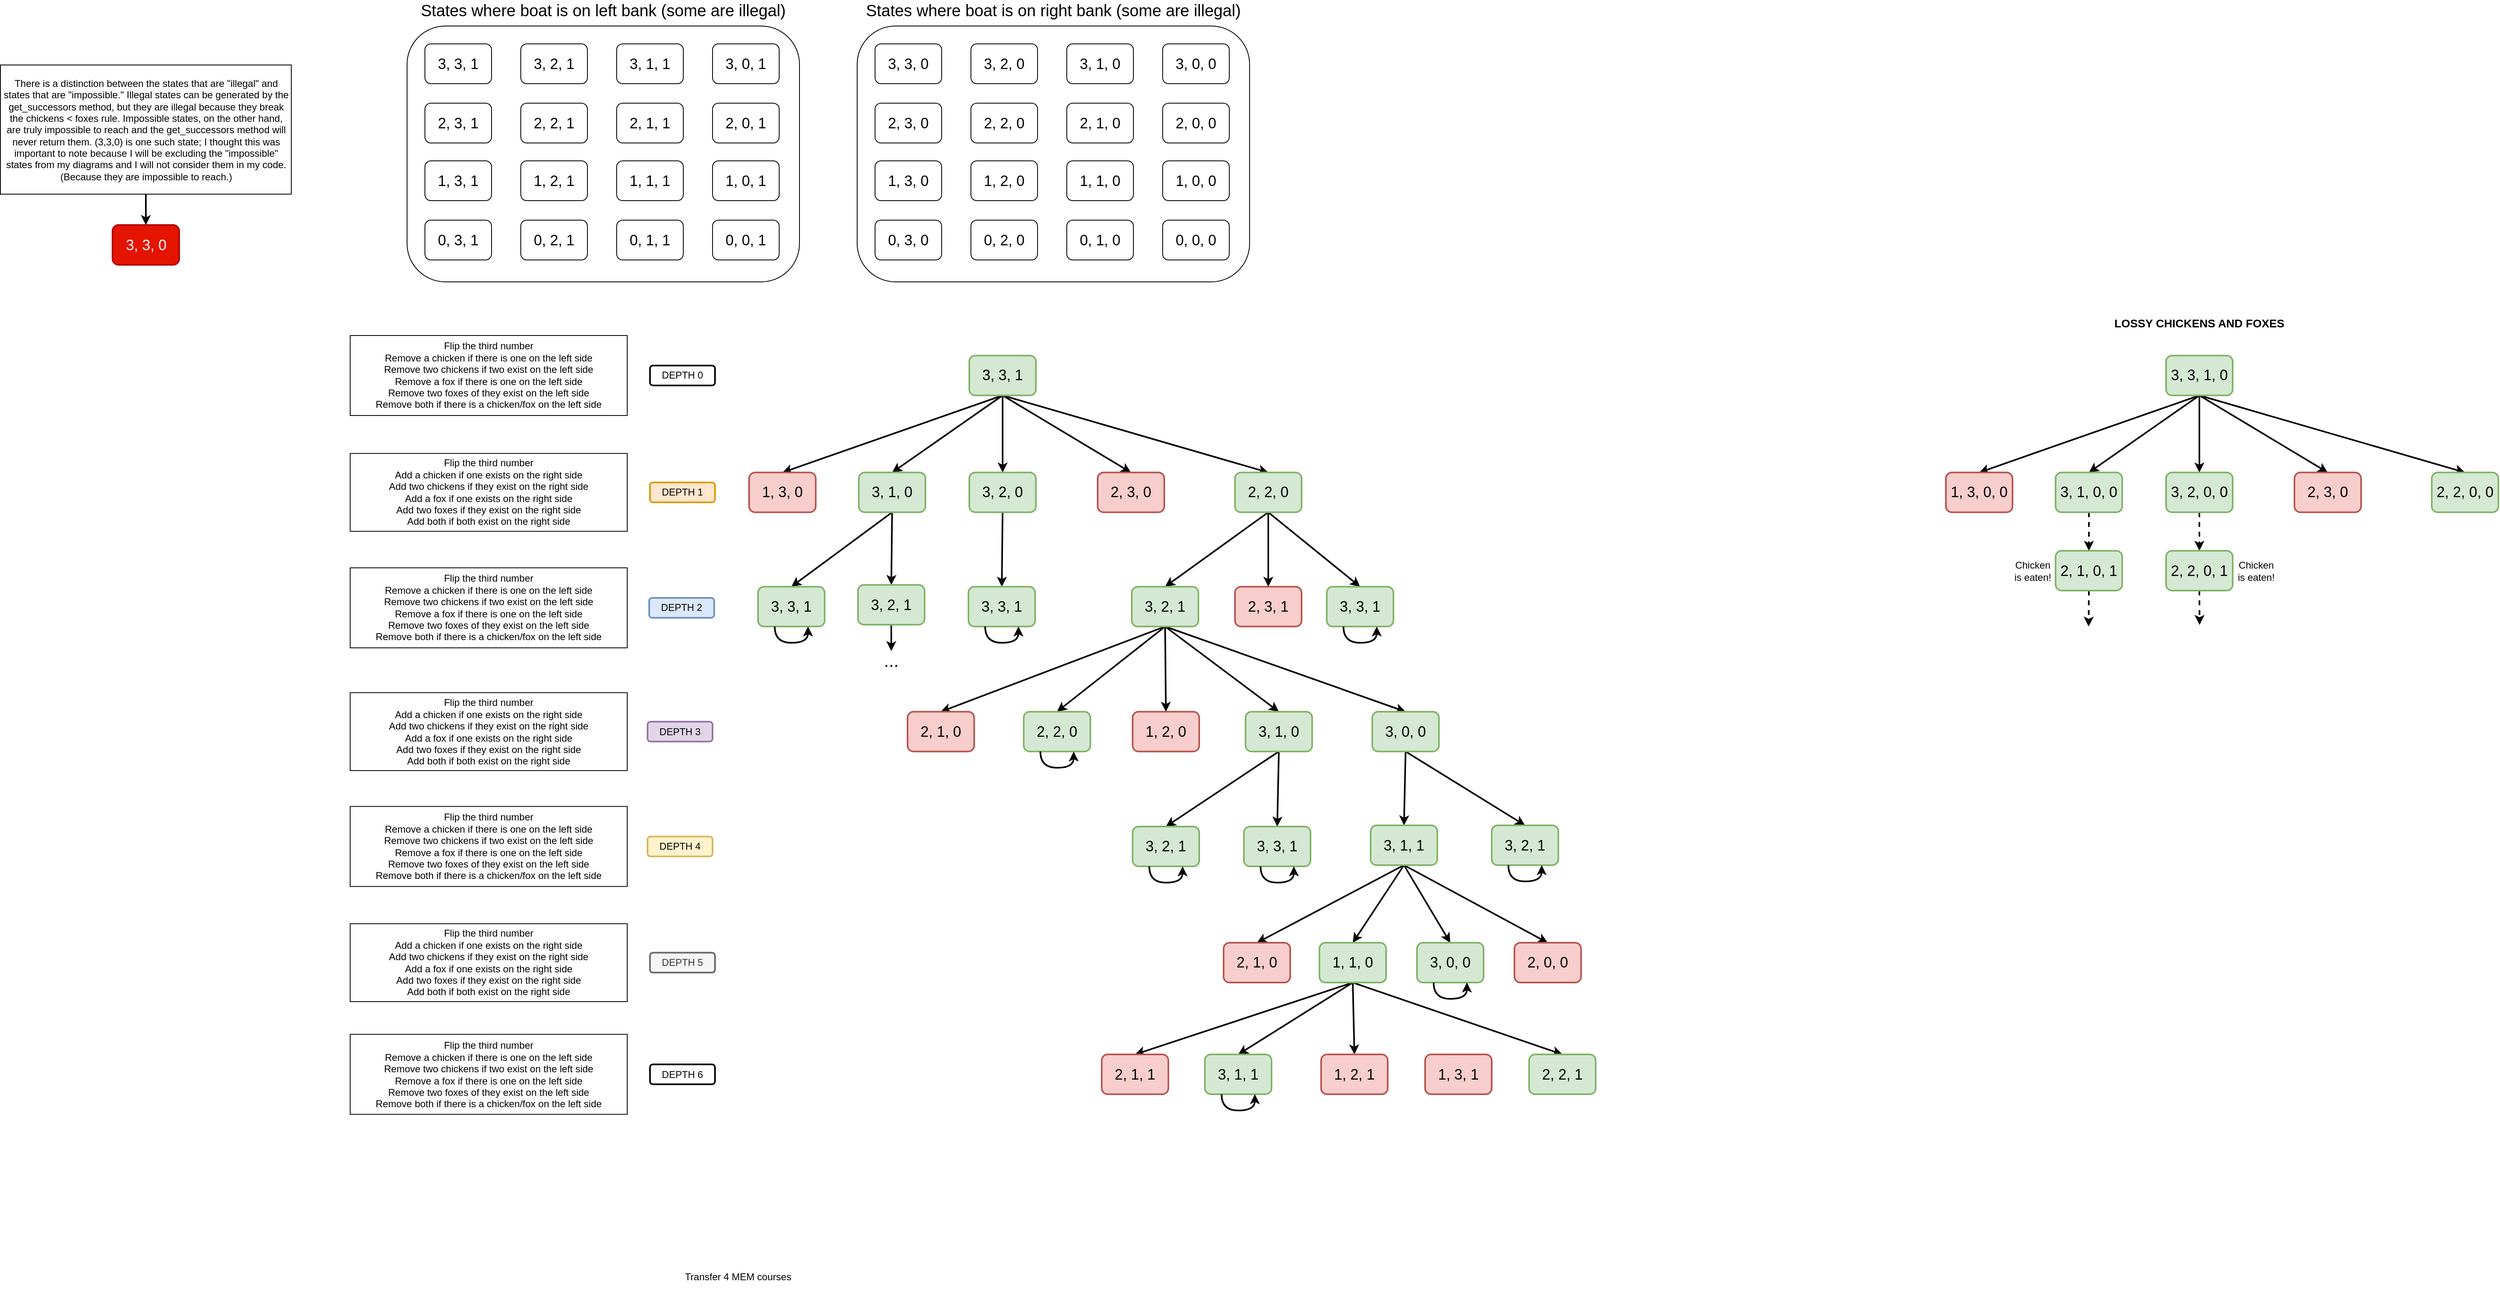 <mxfile version="14.9.6" type="device" pages="4"><diagram id="nJK5X1Sszg_bnhHg7u3W" name="all_vertices"><mxGraphModel dx="4353" dy="2453" grid="0" gridSize="10" guides="1" tooltips="1" connect="1" arrows="1" fold="1" page="0" pageScale="1" pageWidth="850" pageHeight="1100" math="0" shadow="0"><root><mxCell id="0"/><mxCell id="1" parent="0"/><mxCell id="VCcTrK-cu0kdhdaBgV6F-11" value="" style="rounded=1;whiteSpace=wrap;html=1;fillColor=none;" vertex="1" parent="1"><mxGeometry x="193" y="590" width="483" height="315" as="geometry"/></mxCell><mxCell id="VCcTrK-cu0kdhdaBgV6F-1" value="&lt;font style=&quot;font-size: 18px&quot;&gt;3, 3, 1&lt;/font&gt;" style="rounded=1;whiteSpace=wrap;html=1;" vertex="1" parent="1"><mxGeometry x="215" y="612" width="82" height="49" as="geometry"/></mxCell><mxCell id="VCcTrK-cu0kdhdaBgV6F-2" value="&lt;font style=&quot;font-size: 18px&quot;&gt;3, 2, 1&lt;/font&gt;" style="rounded=1;whiteSpace=wrap;html=1;" vertex="1" parent="1"><mxGeometry x="333" y="612" width="82" height="49" as="geometry"/></mxCell><mxCell id="VCcTrK-cu0kdhdaBgV6F-3" value="&lt;font style=&quot;font-size: 18px&quot;&gt;3, 1, 1&lt;/font&gt;" style="rounded=1;whiteSpace=wrap;html=1;" vertex="1" parent="1"><mxGeometry x="451" y="612" width="82" height="49" as="geometry"/></mxCell><mxCell id="VCcTrK-cu0kdhdaBgV6F-4" value="&lt;font style=&quot;font-size: 18px&quot;&gt;3, 0, 1&lt;/font&gt;" style="rounded=1;whiteSpace=wrap;html=1;" vertex="1" parent="1"><mxGeometry x="569" y="612" width="82" height="49" as="geometry"/></mxCell><mxCell id="VCcTrK-cu0kdhdaBgV6F-12" value="&lt;font style=&quot;font-size: 20px&quot;&gt;States where boat is on left bank (some are illegal)&lt;/font&gt;" style="text;html=1;strokeColor=none;fillColor=none;align=center;verticalAlign=middle;whiteSpace=wrap;rounded=0;" vertex="1" parent="1"><mxGeometry x="191" y="560" width="487" height="20" as="geometry"/></mxCell><mxCell id="nKM83fhB-j1d3AecDEzB-1" value="&lt;font style=&quot;font-size: 18px&quot;&gt;2, 3, 1&lt;/font&gt;" style="rounded=1;whiteSpace=wrap;html=1;" vertex="1" parent="1"><mxGeometry x="215" y="685" width="82" height="49" as="geometry"/></mxCell><mxCell id="nKM83fhB-j1d3AecDEzB-2" value="&lt;font style=&quot;font-size: 18px&quot;&gt;2, 2, 1&lt;/font&gt;" style="rounded=1;whiteSpace=wrap;html=1;" vertex="1" parent="1"><mxGeometry x="333" y="685" width="82" height="49" as="geometry"/></mxCell><mxCell id="nKM83fhB-j1d3AecDEzB-3" value="&lt;font style=&quot;font-size: 18px&quot;&gt;2, 1, 1&lt;/font&gt;" style="rounded=1;whiteSpace=wrap;html=1;" vertex="1" parent="1"><mxGeometry x="451" y="685" width="82" height="49" as="geometry"/></mxCell><mxCell id="nKM83fhB-j1d3AecDEzB-4" value="&lt;font style=&quot;font-size: 18px&quot;&gt;2, 0, 1&lt;/font&gt;" style="rounded=1;whiteSpace=wrap;html=1;" vertex="1" parent="1"><mxGeometry x="569" y="685" width="82" height="49" as="geometry"/></mxCell><mxCell id="nKM83fhB-j1d3AecDEzB-5" value="&lt;font style=&quot;font-size: 18px&quot;&gt;1, 3, 1&lt;/font&gt;" style="rounded=1;whiteSpace=wrap;html=1;" vertex="1" parent="1"><mxGeometry x="215" y="756" width="82" height="49" as="geometry"/></mxCell><mxCell id="nKM83fhB-j1d3AecDEzB-6" value="&lt;font style=&quot;font-size: 18px&quot;&gt;1, 2, 1&lt;/font&gt;" style="rounded=1;whiteSpace=wrap;html=1;" vertex="1" parent="1"><mxGeometry x="333" y="756" width="82" height="49" as="geometry"/></mxCell><mxCell id="nKM83fhB-j1d3AecDEzB-7" value="&lt;font style=&quot;font-size: 18px&quot;&gt;1, 1, 1&lt;/font&gt;" style="rounded=1;whiteSpace=wrap;html=1;" vertex="1" parent="1"><mxGeometry x="451" y="756" width="82" height="49" as="geometry"/></mxCell><mxCell id="nKM83fhB-j1d3AecDEzB-8" value="&lt;font style=&quot;font-size: 18px&quot;&gt;1, 0, 1&lt;/font&gt;" style="rounded=1;whiteSpace=wrap;html=1;" vertex="1" parent="1"><mxGeometry x="569" y="756" width="82" height="49" as="geometry"/></mxCell><mxCell id="nKM83fhB-j1d3AecDEzB-9" value="&lt;font style=&quot;font-size: 18px&quot;&gt;0, 3, 1&lt;/font&gt;" style="rounded=1;whiteSpace=wrap;html=1;" vertex="1" parent="1"><mxGeometry x="215" y="829" width="82" height="49" as="geometry"/></mxCell><mxCell id="nKM83fhB-j1d3AecDEzB-10" value="&lt;font style=&quot;font-size: 18px&quot;&gt;0, 2, 1&lt;/font&gt;" style="rounded=1;whiteSpace=wrap;html=1;" vertex="1" parent="1"><mxGeometry x="333" y="829" width="82" height="49" as="geometry"/></mxCell><mxCell id="nKM83fhB-j1d3AecDEzB-11" value="&lt;font style=&quot;font-size: 18px&quot;&gt;0, 1, 1&lt;/font&gt;" style="rounded=1;whiteSpace=wrap;html=1;" vertex="1" parent="1"><mxGeometry x="451" y="829" width="82" height="49" as="geometry"/></mxCell><mxCell id="nKM83fhB-j1d3AecDEzB-12" value="&lt;font style=&quot;font-size: 18px&quot;&gt;0, 0, 1&lt;/font&gt;" style="rounded=1;whiteSpace=wrap;html=1;" vertex="1" parent="1"><mxGeometry x="569" y="829" width="82" height="49" as="geometry"/></mxCell><mxCell id="nKM83fhB-j1d3AecDEzB-13" value="" style="rounded=1;whiteSpace=wrap;html=1;fillColor=none;" vertex="1" parent="1"><mxGeometry x="747" y="590" width="483" height="315" as="geometry"/></mxCell><mxCell id="nKM83fhB-j1d3AecDEzB-14" value="&lt;font style=&quot;font-size: 18px&quot;&gt;3, 3, 0&lt;/font&gt;" style="rounded=1;whiteSpace=wrap;html=1;" vertex="1" parent="1"><mxGeometry x="769" y="612" width="82" height="49" as="geometry"/></mxCell><mxCell id="nKM83fhB-j1d3AecDEzB-15" value="&lt;font style=&quot;font-size: 18px&quot;&gt;3, 2, 0&lt;/font&gt;" style="rounded=1;whiteSpace=wrap;html=1;" vertex="1" parent="1"><mxGeometry x="887" y="612" width="82" height="49" as="geometry"/></mxCell><mxCell id="nKM83fhB-j1d3AecDEzB-16" value="&lt;font style=&quot;font-size: 18px&quot;&gt;3, 1, 0&lt;/font&gt;" style="rounded=1;whiteSpace=wrap;html=1;" vertex="1" parent="1"><mxGeometry x="1005" y="612" width="82" height="49" as="geometry"/></mxCell><mxCell id="nKM83fhB-j1d3AecDEzB-17" value="&lt;font style=&quot;font-size: 18px&quot;&gt;3, 0, 0&lt;/font&gt;" style="rounded=1;whiteSpace=wrap;html=1;" vertex="1" parent="1"><mxGeometry x="1123" y="612" width="82" height="49" as="geometry"/></mxCell><mxCell id="nKM83fhB-j1d3AecDEzB-18" value="&lt;font style=&quot;font-size: 20px&quot;&gt;States where boat is on right bank (some are illegal)&lt;/font&gt;" style="text;html=1;strokeColor=none;fillColor=none;align=center;verticalAlign=middle;whiteSpace=wrap;rounded=0;" vertex="1" parent="1"><mxGeometry x="745" y="560" width="487" height="20" as="geometry"/></mxCell><mxCell id="nKM83fhB-j1d3AecDEzB-19" value="&lt;font style=&quot;font-size: 18px&quot;&gt;2, 3, 0&lt;/font&gt;" style="rounded=1;whiteSpace=wrap;html=1;" vertex="1" parent="1"><mxGeometry x="769" y="685" width="82" height="49" as="geometry"/></mxCell><mxCell id="nKM83fhB-j1d3AecDEzB-20" value="&lt;font style=&quot;font-size: 18px&quot;&gt;2, 2, 0&lt;/font&gt;" style="rounded=1;whiteSpace=wrap;html=1;" vertex="1" parent="1"><mxGeometry x="887" y="685" width="82" height="49" as="geometry"/></mxCell><mxCell id="nKM83fhB-j1d3AecDEzB-21" value="&lt;font style=&quot;font-size: 18px&quot;&gt;2, 1, 0&lt;/font&gt;" style="rounded=1;whiteSpace=wrap;html=1;" vertex="1" parent="1"><mxGeometry x="1005" y="685" width="82" height="49" as="geometry"/></mxCell><mxCell id="nKM83fhB-j1d3AecDEzB-22" value="&lt;font style=&quot;font-size: 18px&quot;&gt;2, 0, 0&lt;/font&gt;" style="rounded=1;whiteSpace=wrap;html=1;" vertex="1" parent="1"><mxGeometry x="1123" y="685" width="82" height="49" as="geometry"/></mxCell><mxCell id="nKM83fhB-j1d3AecDEzB-23" value="&lt;font style=&quot;font-size: 18px&quot;&gt;1, 3, 0&lt;/font&gt;" style="rounded=1;whiteSpace=wrap;html=1;" vertex="1" parent="1"><mxGeometry x="769" y="756" width="82" height="49" as="geometry"/></mxCell><mxCell id="nKM83fhB-j1d3AecDEzB-24" value="&lt;font style=&quot;font-size: 18px&quot;&gt;1, 2, 0&lt;/font&gt;" style="rounded=1;whiteSpace=wrap;html=1;" vertex="1" parent="1"><mxGeometry x="887" y="756" width="82" height="49" as="geometry"/></mxCell><mxCell id="nKM83fhB-j1d3AecDEzB-25" value="&lt;font style=&quot;font-size: 18px&quot;&gt;1, 1, 0&lt;/font&gt;" style="rounded=1;whiteSpace=wrap;html=1;" vertex="1" parent="1"><mxGeometry x="1005" y="756" width="82" height="49" as="geometry"/></mxCell><mxCell id="nKM83fhB-j1d3AecDEzB-26" value="&lt;font style=&quot;font-size: 18px&quot;&gt;1, 0, 0&lt;/font&gt;" style="rounded=1;whiteSpace=wrap;html=1;" vertex="1" parent="1"><mxGeometry x="1123" y="756" width="82" height="49" as="geometry"/></mxCell><mxCell id="nKM83fhB-j1d3AecDEzB-27" value="&lt;font style=&quot;font-size: 18px&quot;&gt;0, 3, 0&lt;/font&gt;" style="rounded=1;whiteSpace=wrap;html=1;" vertex="1" parent="1"><mxGeometry x="769" y="829" width="82" height="49" as="geometry"/></mxCell><mxCell id="nKM83fhB-j1d3AecDEzB-28" value="&lt;font style=&quot;font-size: 18px&quot;&gt;0, 2, 0&lt;/font&gt;" style="rounded=1;whiteSpace=wrap;html=1;" vertex="1" parent="1"><mxGeometry x="887" y="829" width="82" height="49" as="geometry"/></mxCell><mxCell id="nKM83fhB-j1d3AecDEzB-29" value="&lt;font style=&quot;font-size: 18px&quot;&gt;0, 1, 0&lt;/font&gt;" style="rounded=1;whiteSpace=wrap;html=1;" vertex="1" parent="1"><mxGeometry x="1005" y="829" width="82" height="49" as="geometry"/></mxCell><mxCell id="nKM83fhB-j1d3AecDEzB-30" value="&lt;font style=&quot;font-size: 18px&quot;&gt;0, 0, 0&lt;/font&gt;" style="rounded=1;whiteSpace=wrap;html=1;" vertex="1" parent="1"><mxGeometry x="1123" y="829" width="82" height="49" as="geometry"/></mxCell><mxCell id="xVLBVKWvQ_wbjacBzEJy-6" value="&lt;font style=&quot;font-size: 18px&quot;&gt;3, 3, 0&lt;/font&gt;" style="rounded=1;whiteSpace=wrap;html=1;fillColor=#e51400;strokeColor=#B20000;strokeWidth=2;fontColor=#ffffff;" vertex="1" parent="1"><mxGeometry x="-169.5" y="835" width="82" height="49" as="geometry"/></mxCell><mxCell id="iILhX8u_96C57YtkqmXY-77" style="edgeStyle=orthogonalEdgeStyle;curved=1;rounded=0;orthogonalLoop=1;jettySize=auto;html=1;exitX=0.5;exitY=1;exitDx=0;exitDy=0;strokeColor=#000000;strokeWidth=2;" edge="1" parent="1" source="xVLBVKWvQ_wbjacBzEJy-23" target="xVLBVKWvQ_wbjacBzEJy-6"><mxGeometry relative="1" as="geometry"/></mxCell><mxCell id="xVLBVKWvQ_wbjacBzEJy-23" value="There is a distinction between the states that are &quot;illegal&quot; and states that are &quot;impossible.&quot; Illegal states can be generated by the get_successors method, but they are illegal because they break the chickens &amp;lt; foxes rule. Impossible states, on the other hand, are truly impossible to reach and the get_successors method will never return them. (3,3,0) is one such state; I thought this was important to note because I will be excluding the &quot;impossible&quot; states from my diagrams and I will not consider them in my code. (Because they are impossible to reach.)" style="text;html=1;fillColor=none;align=center;verticalAlign=middle;whiteSpace=wrap;rounded=0;strokeColor=#000000;" vertex="1" parent="1"><mxGeometry x="-307.5" y="638" width="358" height="159" as="geometry"/></mxCell><mxCell id="xVLBVKWvQ_wbjacBzEJy-70" value="Transfer 4 MEM courses" style="text;html=1;strokeColor=none;fillColor=none;align=center;verticalAlign=middle;whiteSpace=wrap;rounded=0;" vertex="1" parent="1"><mxGeometry x="533" y="2099" width="135" height="62" as="geometry"/></mxCell><mxCell id="JKCvIWmo9LG8K6ohdIgU-4" style="edgeStyle=none;rounded=0;orthogonalLoop=1;jettySize=auto;html=1;exitX=0.5;exitY=1;exitDx=0;exitDy=0;entryX=0.5;entryY=0;entryDx=0;entryDy=0;strokeWidth=2;" edge="1" parent="1" source="JKCvIWmo9LG8K6ohdIgU-7" target="JKCvIWmo9LG8K6ohdIgU-9"><mxGeometry relative="1" as="geometry"/></mxCell><mxCell id="JKCvIWmo9LG8K6ohdIgU-5" style="edgeStyle=none;rounded=0;orthogonalLoop=1;jettySize=auto;html=1;exitX=0.5;exitY=1;exitDx=0;exitDy=0;entryX=0.5;entryY=0;entryDx=0;entryDy=0;strokeWidth=2;" edge="1" parent="1" source="JKCvIWmo9LG8K6ohdIgU-7" target="JKCvIWmo9LG8K6ohdIgU-10"><mxGeometry relative="1" as="geometry"/></mxCell><mxCell id="JKCvIWmo9LG8K6ohdIgU-6" style="edgeStyle=none;rounded=0;orthogonalLoop=1;jettySize=auto;html=1;exitX=0.5;exitY=1;exitDx=0;exitDy=0;entryX=0.5;entryY=0;entryDx=0;entryDy=0;strokeWidth=2;" edge="1" parent="1" source="JKCvIWmo9LG8K6ohdIgU-7" target="JKCvIWmo9LG8K6ohdIgU-11"><mxGeometry relative="1" as="geometry"/></mxCell><mxCell id="JKCvIWmo9LG8K6ohdIgU-53" style="edgeStyle=none;rounded=0;orthogonalLoop=1;jettySize=auto;html=1;exitX=0.5;exitY=1;exitDx=0;exitDy=0;entryX=0.5;entryY=0;entryDx=0;entryDy=0;strokeColor=#000000;strokeWidth=2;" edge="1" parent="1" source="JKCvIWmo9LG8K6ohdIgU-7" target="JKCvIWmo9LG8K6ohdIgU-51"><mxGeometry relative="1" as="geometry"/></mxCell><mxCell id="JKCvIWmo9LG8K6ohdIgU-55" style="edgeStyle=none;rounded=0;orthogonalLoop=1;jettySize=auto;html=1;exitX=0.5;exitY=1;exitDx=0;exitDy=0;entryX=0.5;entryY=0;entryDx=0;entryDy=0;strokeColor=#000000;strokeWidth=2;" edge="1" parent="1" source="JKCvIWmo9LG8K6ohdIgU-7" target="JKCvIWmo9LG8K6ohdIgU-54"><mxGeometry relative="1" as="geometry"/></mxCell><mxCell id="JKCvIWmo9LG8K6ohdIgU-7" value="&lt;font style=&quot;font-size: 18px&quot;&gt;3, 3, 1&lt;/font&gt;" style="rounded=1;whiteSpace=wrap;html=1;strokeWidth=2;fillColor=#d5e8d4;strokeColor=#82b366;" vertex="1" parent="1"><mxGeometry x="885" y="995.75" width="82" height="49" as="geometry"/></mxCell><mxCell id="JKCvIWmo9LG8K6ohdIgU-58" style="edgeStyle=none;rounded=0;orthogonalLoop=1;jettySize=auto;html=1;exitX=0.5;exitY=1;exitDx=0;exitDy=0;entryX=0.5;entryY=0;entryDx=0;entryDy=0;strokeColor=#000000;strokeWidth=2;" edge="1" parent="1" source="JKCvIWmo9LG8K6ohdIgU-9" target="JKCvIWmo9LG8K6ohdIgU-56"><mxGeometry relative="1" as="geometry"/></mxCell><mxCell id="JKCvIWmo9LG8K6ohdIgU-9" value="&lt;font style=&quot;font-size: 18px&quot;&gt;3, 2, 0&lt;/font&gt;" style="rounded=1;whiteSpace=wrap;html=1;fillColor=#d5e8d4;strokeColor=#82b366;strokeWidth=2;" vertex="1" parent="1"><mxGeometry x="885" y="1139.63" width="82" height="49" as="geometry"/></mxCell><mxCell id="JKCvIWmo9LG8K6ohdIgU-10" value="&lt;font style=&quot;font-size: 18px&quot;&gt;2, 3, 0&lt;/font&gt;" style="rounded=1;whiteSpace=wrap;html=1;fillColor=#f8cecc;strokeColor=#b85450;strokeWidth=2;" vertex="1" parent="1"><mxGeometry x="1043" y="1139.63" width="82" height="49" as="geometry"/></mxCell><mxCell id="iILhX8u_96C57YtkqmXY-5" style="edgeStyle=none;rounded=0;orthogonalLoop=1;jettySize=auto;html=1;exitX=0.5;exitY=1;exitDx=0;exitDy=0;entryX=0.5;entryY=0;entryDx=0;entryDy=0;strokeColor=#000000;strokeWidth=2;" edge="1" parent="1" source="JKCvIWmo9LG8K6ohdIgU-11" target="iILhX8u_96C57YtkqmXY-3"><mxGeometry relative="1" as="geometry"/></mxCell><mxCell id="iILhX8u_96C57YtkqmXY-6" style="edgeStyle=none;rounded=0;orthogonalLoop=1;jettySize=auto;html=1;exitX=0.5;exitY=1;exitDx=0;exitDy=0;entryX=0.5;entryY=0;entryDx=0;entryDy=0;strokeColor=#000000;strokeWidth=2;" edge="1" parent="1" source="JKCvIWmo9LG8K6ohdIgU-11" target="iILhX8u_96C57YtkqmXY-2"><mxGeometry relative="1" as="geometry"/></mxCell><mxCell id="iILhX8u_96C57YtkqmXY-7" style="edgeStyle=none;rounded=0;orthogonalLoop=1;jettySize=auto;html=1;exitX=0.5;exitY=1;exitDx=0;exitDy=0;entryX=0.5;entryY=0;entryDx=0;entryDy=0;strokeColor=#000000;strokeWidth=2;" edge="1" parent="1" source="JKCvIWmo9LG8K6ohdIgU-11" target="iILhX8u_96C57YtkqmXY-1"><mxGeometry relative="1" as="geometry"/></mxCell><mxCell id="JKCvIWmo9LG8K6ohdIgU-11" value="&lt;font style=&quot;font-size: 18px&quot;&gt;2, 2, 0&lt;/font&gt;" style="rounded=1;whiteSpace=wrap;html=1;fillColor=#d5e8d4;strokeColor=#82b366;strokeWidth=2;" vertex="1" parent="1"><mxGeometry x="1212" y="1139.63" width="82" height="49" as="geometry"/></mxCell><mxCell id="JKCvIWmo9LG8K6ohdIgU-13" value="DEPTH 1" style="rounded=1;whiteSpace=wrap;html=1;strokeWidth=2;fillColor=#ffe6cc;align=center;strokeColor=#d79b00;" vertex="1" parent="1"><mxGeometry x="492" y="1151.88" width="80" height="24.5" as="geometry"/></mxCell><mxCell id="JKCvIWmo9LG8K6ohdIgU-14" value="DEPTH 2" style="rounded=1;whiteSpace=wrap;html=1;strokeWidth=2;fillColor=#dae8fc;align=center;strokeColor=#6c8ebf;" vertex="1" parent="1"><mxGeometry x="491" y="1294" width="80" height="24.5" as="geometry"/></mxCell><mxCell id="JKCvIWmo9LG8K6ohdIgU-15" value="DEPTH 3" style="rounded=1;whiteSpace=wrap;html=1;strokeWidth=2;fillColor=#e1d5e7;align=center;strokeColor=#9673a6;" vertex="1" parent="1"><mxGeometry x="489" y="1446.37" width="80" height="24.5" as="geometry"/></mxCell><mxCell id="JKCvIWmo9LG8K6ohdIgU-25" value="Flip the third number&lt;br&gt;Add a chicken if one exists on the right side&lt;br&gt;Add two chickens if they exist on the right side&lt;br&gt;Add a fox if one exists on the right side&lt;br&gt;Add two foxes if they exist on the right side&lt;br&gt;Add both if both exist on the right side" style="text;html=1;fillColor=none;align=center;verticalAlign=middle;whiteSpace=wrap;rounded=0;strokeColor=#000000;" vertex="1" parent="1"><mxGeometry x="123" y="1116.19" width="341" height="95.87" as="geometry"/></mxCell><mxCell id="JKCvIWmo9LG8K6ohdIgU-29" value="Flip the third number&lt;br&gt;Remove a chicken if there is one on the left side&lt;br&gt;Remove two chickens if two exist on the left side&lt;br&gt;Remove a fox if there is one on the left side&lt;br&gt;Remove two foxes of they exist on the left side&lt;br&gt;Remove both if there is a chicken/fox on the left side" style="text;html=1;fillColor=none;align=center;verticalAlign=middle;whiteSpace=wrap;rounded=0;strokeColor=#000000;" vertex="1" parent="1"><mxGeometry x="123" y="971" width="341" height="98.5" as="geometry"/></mxCell><mxCell id="JKCvIWmo9LG8K6ohdIgU-30" value="DEPTH 0" style="rounded=1;whiteSpace=wrap;html=1;strokeWidth=2;align=center;" vertex="1" parent="1"><mxGeometry x="492" y="1008" width="80" height="24.5" as="geometry"/></mxCell><mxCell id="iILhX8u_96C57YtkqmXY-10" style="edgeStyle=none;rounded=0;orthogonalLoop=1;jettySize=auto;html=1;exitX=0.5;exitY=1;exitDx=0;exitDy=0;entryX=0.5;entryY=0;entryDx=0;entryDy=0;strokeColor=#000000;strokeWidth=2;" edge="1" parent="1" source="JKCvIWmo9LG8K6ohdIgU-51" target="iILhX8u_96C57YtkqmXY-8"><mxGeometry relative="1" as="geometry"/></mxCell><mxCell id="iILhX8u_96C57YtkqmXY-11" style="edgeStyle=none;rounded=0;orthogonalLoop=1;jettySize=auto;html=1;exitX=0.5;exitY=1;exitDx=0;exitDy=0;entryX=0.5;entryY=0;entryDx=0;entryDy=0;strokeColor=#000000;strokeWidth=2;" edge="1" parent="1" source="JKCvIWmo9LG8K6ohdIgU-51" target="iILhX8u_96C57YtkqmXY-9"><mxGeometry relative="1" as="geometry"/></mxCell><mxCell id="JKCvIWmo9LG8K6ohdIgU-51" value="&lt;font style=&quot;font-size: 18px&quot;&gt;3, 1, 0&lt;/font&gt;" style="rounded=1;whiteSpace=wrap;html=1;fillColor=#d5e8d4;strokeColor=#82b366;strokeWidth=2;" vertex="1" parent="1"><mxGeometry x="749" y="1139.63" width="82" height="49" as="geometry"/></mxCell><mxCell id="JKCvIWmo9LG8K6ohdIgU-54" value="&lt;font style=&quot;font-size: 18px&quot;&gt;1, 3, 0&lt;/font&gt;" style="rounded=1;whiteSpace=wrap;html=1;fillColor=#f8cecc;strokeColor=#b85450;strokeWidth=2;" vertex="1" parent="1"><mxGeometry x="614" y="1139.63" width="82" height="49" as="geometry"/></mxCell><mxCell id="JKCvIWmo9LG8K6ohdIgU-56" value="&lt;font style=&quot;font-size: 18px&quot;&gt;3, 3, 1&lt;/font&gt;" style="rounded=1;whiteSpace=wrap;html=1;strokeWidth=2;fillColor=#d5e8d4;strokeColor=#82b366;" vertex="1" parent="1"><mxGeometry x="884" y="1280.25" width="82" height="49" as="geometry"/></mxCell><mxCell id="JKCvIWmo9LG8K6ohdIgU-57" style="edgeStyle=orthogonalEdgeStyle;rounded=0;orthogonalLoop=1;jettySize=auto;html=1;exitX=0.25;exitY=1;exitDx=0;exitDy=0;entryX=0.75;entryY=1;entryDx=0;entryDy=0;strokeColor=#000000;strokeWidth=2;curved=1;" edge="1" parent="1" source="JKCvIWmo9LG8K6ohdIgU-56" target="JKCvIWmo9LG8K6ohdIgU-56"><mxGeometry relative="1" as="geometry"/></mxCell><mxCell id="JKCvIWmo9LG8K6ohdIgU-59" value="Flip the third number&lt;br&gt;Add a chicken if one exists on the right side&lt;br&gt;Add two chickens if they exist on the right side&lt;br&gt;Add a fox if one exists on the right side&lt;br&gt;Add two foxes if they exist on the right side&lt;br&gt;Add both if both exist on the right side" style="text;html=1;fillColor=none;align=center;verticalAlign=middle;whiteSpace=wrap;rounded=0;strokeColor=#000000;" vertex="1" parent="1"><mxGeometry x="123" y="1410.69" width="341" height="95.87" as="geometry"/></mxCell><mxCell id="JKCvIWmo9LG8K6ohdIgU-60" value="Flip the third number&lt;br&gt;Remove a chicken if there is one on the left side&lt;br&gt;Remove two chickens if two exist on the left side&lt;br&gt;Remove a fox if there is one on the left side&lt;br&gt;Remove two foxes of they exist on the left side&lt;br&gt;Remove both if there is a chicken/fox on the left side" style="text;html=1;fillColor=none;align=center;verticalAlign=middle;whiteSpace=wrap;rounded=0;strokeColor=#000000;" vertex="1" parent="1"><mxGeometry x="123" y="1257" width="341" height="98.5" as="geometry"/></mxCell><mxCell id="iILhX8u_96C57YtkqmXY-1" value="&lt;font style=&quot;font-size: 18px&quot;&gt;3, 3, 1&lt;/font&gt;" style="rounded=1;whiteSpace=wrap;html=1;fillColor=#d5e8d4;strokeColor=#82b366;strokeWidth=2;" vertex="1" parent="1"><mxGeometry x="1325" y="1280.25" width="82" height="49" as="geometry"/></mxCell><mxCell id="iILhX8u_96C57YtkqmXY-2" value="&lt;font style=&quot;font-size: 18px&quot;&gt;2, 3, 1&lt;/font&gt;" style="rounded=1;whiteSpace=wrap;html=1;fillColor=#f8cecc;strokeColor=#b85450;strokeWidth=2;" vertex="1" parent="1"><mxGeometry x="1212" y="1280.25" width="82" height="49" as="geometry"/></mxCell><mxCell id="iILhX8u_96C57YtkqmXY-27" style="edgeStyle=none;rounded=0;orthogonalLoop=1;jettySize=auto;html=1;exitX=0.5;exitY=1;exitDx=0;exitDy=0;entryX=0.5;entryY=0;entryDx=0;entryDy=0;strokeColor=#000000;strokeWidth=2;" edge="1" parent="1" source="iILhX8u_96C57YtkqmXY-3" target="iILhX8u_96C57YtkqmXY-16"><mxGeometry relative="1" as="geometry"/></mxCell><mxCell id="iILhX8u_96C57YtkqmXY-28" style="edgeStyle=none;rounded=0;orthogonalLoop=1;jettySize=auto;html=1;exitX=0.5;exitY=1;exitDx=0;exitDy=0;entryX=0.5;entryY=0;entryDx=0;entryDy=0;strokeColor=#000000;strokeWidth=2;" edge="1" parent="1" source="iILhX8u_96C57YtkqmXY-3" target="iILhX8u_96C57YtkqmXY-15"><mxGeometry relative="1" as="geometry"/></mxCell><mxCell id="iILhX8u_96C57YtkqmXY-29" style="edgeStyle=none;rounded=0;orthogonalLoop=1;jettySize=auto;html=1;exitX=0.5;exitY=1;exitDx=0;exitDy=0;entryX=0.5;entryY=0;entryDx=0;entryDy=0;strokeColor=#000000;strokeWidth=2;" edge="1" parent="1" source="iILhX8u_96C57YtkqmXY-3" target="iILhX8u_96C57YtkqmXY-14"><mxGeometry relative="1" as="geometry"/></mxCell><mxCell id="iILhX8u_96C57YtkqmXY-30" style="edgeStyle=none;rounded=0;orthogonalLoop=1;jettySize=auto;html=1;exitX=0.5;exitY=1;exitDx=0;exitDy=0;entryX=0.5;entryY=0;entryDx=0;entryDy=0;strokeColor=#000000;strokeWidth=2;" edge="1" parent="1" source="iILhX8u_96C57YtkqmXY-3" target="iILhX8u_96C57YtkqmXY-13"><mxGeometry relative="1" as="geometry"/></mxCell><mxCell id="iILhX8u_96C57YtkqmXY-31" style="edgeStyle=none;rounded=0;orthogonalLoop=1;jettySize=auto;html=1;exitX=0.5;exitY=1;exitDx=0;exitDy=0;entryX=0.5;entryY=0;entryDx=0;entryDy=0;strokeColor=#000000;strokeWidth=2;" edge="1" parent="1" source="iILhX8u_96C57YtkqmXY-3" target="iILhX8u_96C57YtkqmXY-17"><mxGeometry relative="1" as="geometry"/></mxCell><mxCell id="iILhX8u_96C57YtkqmXY-3" value="&lt;font style=&quot;font-size: 18px&quot;&gt;3, 2, 1&lt;/font&gt;" style="rounded=1;whiteSpace=wrap;html=1;fillColor=#d5e8d4;strokeColor=#82b366;strokeWidth=2;" vertex="1" parent="1"><mxGeometry x="1085" y="1280.25" width="82" height="49" as="geometry"/></mxCell><mxCell id="iILhX8u_96C57YtkqmXY-4" style="edgeStyle=orthogonalEdgeStyle;rounded=0;orthogonalLoop=1;jettySize=auto;html=1;exitX=0.25;exitY=1;exitDx=0;exitDy=0;entryX=0.75;entryY=1;entryDx=0;entryDy=0;strokeColor=#000000;strokeWidth=2;curved=1;" edge="1" parent="1" source="iILhX8u_96C57YtkqmXY-1" target="iILhX8u_96C57YtkqmXY-1"><mxGeometry relative="1" as="geometry"/></mxCell><mxCell id="iILhX8u_96C57YtkqmXY-19" style="edgeStyle=orthogonalEdgeStyle;curved=1;rounded=0;orthogonalLoop=1;jettySize=auto;html=1;exitX=0.5;exitY=1;exitDx=0;exitDy=0;strokeColor=#000000;strokeWidth=2;" edge="1" parent="1" source="iILhX8u_96C57YtkqmXY-8"><mxGeometry relative="1" as="geometry"><mxPoint x="789" y="1359.529" as="targetPoint"/></mxGeometry></mxCell><mxCell id="iILhX8u_96C57YtkqmXY-8" value="&lt;font style=&quot;font-size: 18px&quot;&gt;3, 2, 1&lt;/font&gt;" style="rounded=1;whiteSpace=wrap;html=1;fillColor=#d5e8d4;strokeColor=#82b366;strokeWidth=2;" vertex="1" parent="1"><mxGeometry x="748" y="1278" width="82" height="49" as="geometry"/></mxCell><mxCell id="iILhX8u_96C57YtkqmXY-9" value="&lt;font style=&quot;font-size: 18px&quot;&gt;3, 3, 1&lt;/font&gt;" style="rounded=1;whiteSpace=wrap;html=1;fillColor=#d5e8d4;strokeColor=#82b366;strokeWidth=2;" vertex="1" parent="1"><mxGeometry x="625" y="1280.25" width="82" height="49" as="geometry"/></mxCell><mxCell id="iILhX8u_96C57YtkqmXY-12" style="edgeStyle=orthogonalEdgeStyle;rounded=0;orthogonalLoop=1;jettySize=auto;html=1;exitX=0.25;exitY=1;exitDx=0;exitDy=0;entryX=0.75;entryY=1;entryDx=0;entryDy=0;strokeColor=#000000;strokeWidth=2;curved=1;" edge="1" parent="1" source="iILhX8u_96C57YtkqmXY-9" target="iILhX8u_96C57YtkqmXY-9"><mxGeometry relative="1" as="geometry"/></mxCell><mxCell id="iILhX8u_96C57YtkqmXY-13" value="&lt;font style=&quot;font-size: 18px&quot;&gt;2, 2, 0&lt;/font&gt;" style="rounded=1;whiteSpace=wrap;html=1;fillColor=#d5e8d4;strokeColor=#82b366;strokeWidth=2;" vertex="1" parent="1"><mxGeometry x="952" y="1434.12" width="82" height="49" as="geometry"/></mxCell><mxCell id="iILhX8u_96C57YtkqmXY-14" value="&lt;font style=&quot;font-size: 18px&quot;&gt;1, 2, 0&lt;/font&gt;" style="rounded=1;whiteSpace=wrap;html=1;fillColor=#f8cecc;strokeColor=#b85450;strokeWidth=2;" vertex="1" parent="1"><mxGeometry x="1086" y="1434.13" width="82" height="49" as="geometry"/></mxCell><mxCell id="iILhX8u_96C57YtkqmXY-23" style="rounded=0;orthogonalLoop=1;jettySize=auto;html=1;exitX=0.5;exitY=1;exitDx=0;exitDy=0;entryX=0.5;entryY=0;entryDx=0;entryDy=0;strokeColor=#000000;strokeWidth=2;" edge="1" parent="1" source="iILhX8u_96C57YtkqmXY-15" target="iILhX8u_96C57YtkqmXY-21"><mxGeometry relative="1" as="geometry"/></mxCell><mxCell id="iILhX8u_96C57YtkqmXY-24" style="rounded=0;orthogonalLoop=1;jettySize=auto;html=1;exitX=0.5;exitY=1;exitDx=0;exitDy=0;entryX=0.5;entryY=0;entryDx=0;entryDy=0;strokeColor=#000000;strokeWidth=2;" edge="1" parent="1" source="iILhX8u_96C57YtkqmXY-15" target="iILhX8u_96C57YtkqmXY-22"><mxGeometry relative="1" as="geometry"/></mxCell><mxCell id="iILhX8u_96C57YtkqmXY-15" value="&lt;font style=&quot;font-size: 18px&quot;&gt;3, 1, 0&lt;/font&gt;" style="rounded=1;whiteSpace=wrap;html=1;fillColor=#d5e8d4;strokeColor=#82b366;strokeWidth=2;" vertex="1" parent="1"><mxGeometry x="1225" y="1434.12" width="82" height="49" as="geometry"/></mxCell><mxCell id="iILhX8u_96C57YtkqmXY-33" style="edgeStyle=none;rounded=0;orthogonalLoop=1;jettySize=auto;html=1;exitX=0.5;exitY=1;exitDx=0;exitDy=0;entryX=0.5;entryY=0;entryDx=0;entryDy=0;strokeColor=#000000;strokeWidth=2;" edge="1" parent="1" source="iILhX8u_96C57YtkqmXY-16" target="iILhX8u_96C57YtkqmXY-32"><mxGeometry relative="1" as="geometry"/></mxCell><mxCell id="iILhX8u_96C57YtkqmXY-35" style="edgeStyle=none;rounded=0;orthogonalLoop=1;jettySize=auto;html=1;exitX=0.5;exitY=1;exitDx=0;exitDy=0;entryX=0.5;entryY=0;entryDx=0;entryDy=0;strokeColor=#000000;strokeWidth=2;" edge="1" parent="1" source="iILhX8u_96C57YtkqmXY-16" target="iILhX8u_96C57YtkqmXY-34"><mxGeometry relative="1" as="geometry"/></mxCell><mxCell id="iILhX8u_96C57YtkqmXY-16" value="&lt;font style=&quot;font-size: 18px&quot;&gt;3, 0, 0&lt;/font&gt;" style="rounded=1;whiteSpace=wrap;html=1;fillColor=#d5e8d4;strokeColor=#82b366;strokeWidth=2;" vertex="1" parent="1"><mxGeometry x="1381" y="1434.12" width="82" height="49" as="geometry"/></mxCell><mxCell id="iILhX8u_96C57YtkqmXY-17" value="&lt;font style=&quot;font-size: 18px&quot;&gt;2, 1, 0&lt;/font&gt;" style="rounded=1;whiteSpace=wrap;html=1;fillColor=#f8cecc;strokeColor=#b85450;strokeWidth=2;" vertex="1" parent="1"><mxGeometry x="809" y="1434.13" width="82" height="49" as="geometry"/></mxCell><mxCell id="iILhX8u_96C57YtkqmXY-18" style="edgeStyle=orthogonalEdgeStyle;curved=1;rounded=0;orthogonalLoop=1;jettySize=auto;html=1;exitX=0.25;exitY=1;exitDx=0;exitDy=0;entryX=0.75;entryY=1;entryDx=0;entryDy=0;strokeColor=#000000;strokeWidth=2;" edge="1" parent="1" source="iILhX8u_96C57YtkqmXY-13" target="iILhX8u_96C57YtkqmXY-13"><mxGeometry relative="1" as="geometry"/></mxCell><mxCell id="iILhX8u_96C57YtkqmXY-20" value="&lt;font style=&quot;font-size: 22px&quot;&gt;...&lt;/font&gt;" style="text;html=1;strokeColor=none;fillColor=none;align=center;verticalAlign=middle;whiteSpace=wrap;rounded=0;" vertex="1" parent="1"><mxGeometry x="769" y="1362" width="40" height="20" as="geometry"/></mxCell><mxCell id="iILhX8u_96C57YtkqmXY-21" value="&lt;font style=&quot;font-size: 18px&quot;&gt;3, 2, 1&lt;/font&gt;" style="rounded=1;whiteSpace=wrap;html=1;fillColor=#d5e8d4;strokeColor=#82b366;strokeWidth=2;" vertex="1" parent="1"><mxGeometry x="1086" y="1575.5" width="82" height="49" as="geometry"/></mxCell><mxCell id="iILhX8u_96C57YtkqmXY-22" value="&lt;font style=&quot;font-size: 18px&quot;&gt;3, 3, 1&lt;/font&gt;" style="rounded=1;whiteSpace=wrap;html=1;fillColor=#d5e8d4;strokeColor=#82b366;strokeWidth=2;" vertex="1" parent="1"><mxGeometry x="1223" y="1575.5" width="82" height="49" as="geometry"/></mxCell><mxCell id="iILhX8u_96C57YtkqmXY-25" style="edgeStyle=orthogonalEdgeStyle;curved=1;rounded=0;orthogonalLoop=1;jettySize=auto;html=1;exitX=0.25;exitY=1;exitDx=0;exitDy=0;entryX=0.75;entryY=1;entryDx=0;entryDy=0;strokeColor=#000000;strokeWidth=2;" edge="1" parent="1" source="iILhX8u_96C57YtkqmXY-21" target="iILhX8u_96C57YtkqmXY-21"><mxGeometry relative="1" as="geometry"/></mxCell><mxCell id="iILhX8u_96C57YtkqmXY-26" style="edgeStyle=orthogonalEdgeStyle;curved=1;rounded=0;orthogonalLoop=1;jettySize=auto;html=1;exitX=0.25;exitY=1;exitDx=0;exitDy=0;entryX=0.75;entryY=1;entryDx=0;entryDy=0;strokeColor=#000000;strokeWidth=2;" edge="1" parent="1" source="iILhX8u_96C57YtkqmXY-22" target="iILhX8u_96C57YtkqmXY-22"><mxGeometry relative="1" as="geometry"/></mxCell><mxCell id="iILhX8u_96C57YtkqmXY-41" style="edgeStyle=none;rounded=0;orthogonalLoop=1;jettySize=auto;html=1;exitX=0.5;exitY=1;exitDx=0;exitDy=0;entryX=0.5;entryY=0;entryDx=0;entryDy=0;strokeColor=#000000;strokeWidth=2;" edge="1" parent="1" source="iILhX8u_96C57YtkqmXY-32" target="iILhX8u_96C57YtkqmXY-37"><mxGeometry relative="1" as="geometry"/></mxCell><mxCell id="iILhX8u_96C57YtkqmXY-42" style="edgeStyle=none;rounded=0;orthogonalLoop=1;jettySize=auto;html=1;exitX=0.5;exitY=1;exitDx=0;exitDy=0;entryX=0.5;entryY=0;entryDx=0;entryDy=0;strokeColor=#000000;strokeWidth=2;" edge="1" parent="1" source="iILhX8u_96C57YtkqmXY-32" target="iILhX8u_96C57YtkqmXY-38"><mxGeometry relative="1" as="geometry"/></mxCell><mxCell id="iILhX8u_96C57YtkqmXY-43" style="edgeStyle=none;rounded=0;orthogonalLoop=1;jettySize=auto;html=1;exitX=0.5;exitY=1;exitDx=0;exitDy=0;entryX=0.5;entryY=0;entryDx=0;entryDy=0;strokeColor=#000000;strokeWidth=2;" edge="1" parent="1" source="iILhX8u_96C57YtkqmXY-32" target="iILhX8u_96C57YtkqmXY-39"><mxGeometry relative="1" as="geometry"/></mxCell><mxCell id="iILhX8u_96C57YtkqmXY-44" style="edgeStyle=none;rounded=0;orthogonalLoop=1;jettySize=auto;html=1;exitX=0.5;exitY=1;exitDx=0;exitDy=0;entryX=0.5;entryY=0;entryDx=0;entryDy=0;strokeColor=#000000;strokeWidth=2;" edge="1" parent="1" source="iILhX8u_96C57YtkqmXY-32" target="iILhX8u_96C57YtkqmXY-40"><mxGeometry relative="1" as="geometry"/></mxCell><mxCell id="iILhX8u_96C57YtkqmXY-32" value="&lt;font style=&quot;font-size: 18px&quot;&gt;3, 1, 1&lt;/font&gt;" style="rounded=1;whiteSpace=wrap;html=1;fillColor=#d5e8d4;strokeColor=#82b366;strokeWidth=2;" vertex="1" parent="1"><mxGeometry x="1379" y="1574" width="82" height="49" as="geometry"/></mxCell><mxCell id="iILhX8u_96C57YtkqmXY-34" value="&lt;font style=&quot;font-size: 18px&quot;&gt;3, 2, 1&lt;/font&gt;" style="rounded=1;whiteSpace=wrap;html=1;fillColor=#d5e8d4;strokeColor=#82b366;strokeWidth=2;" vertex="1" parent="1"><mxGeometry x="1528" y="1574" width="82" height="49" as="geometry"/></mxCell><mxCell id="iILhX8u_96C57YtkqmXY-36" style="edgeStyle=orthogonalEdgeStyle;rounded=0;orthogonalLoop=1;jettySize=auto;html=1;exitX=0.25;exitY=1;exitDx=0;exitDy=0;entryX=0.75;entryY=1;entryDx=0;entryDy=0;strokeColor=#000000;strokeWidth=2;curved=1;" edge="1" parent="1" source="iILhX8u_96C57YtkqmXY-34" target="iILhX8u_96C57YtkqmXY-34"><mxGeometry relative="1" as="geometry"/></mxCell><mxCell id="iILhX8u_96C57YtkqmXY-37" value="&lt;font style=&quot;font-size: 18px&quot;&gt;2, 1, 0&lt;/font&gt;" style="rounded=1;whiteSpace=wrap;html=1;fillColor=#f8cecc;strokeColor=#b85450;strokeWidth=2;" vertex="1" parent="1"><mxGeometry x="1198" y="1718.56" width="82" height="49" as="geometry"/></mxCell><mxCell id="iILhX8u_96C57YtkqmXY-49" style="rounded=0;orthogonalLoop=1;jettySize=auto;html=1;exitX=0.5;exitY=1;exitDx=0;exitDy=0;entryX=0.5;entryY=0;entryDx=0;entryDy=0;strokeColor=#000000;strokeWidth=2;" edge="1" parent="1" source="iILhX8u_96C57YtkqmXY-38" target="iILhX8u_96C57YtkqmXY-48"><mxGeometry relative="1" as="geometry"/></mxCell><mxCell id="iILhX8u_96C57YtkqmXY-51" style="edgeStyle=none;rounded=0;orthogonalLoop=1;jettySize=auto;html=1;exitX=0.5;exitY=1;exitDx=0;exitDy=0;entryX=0.5;entryY=0;entryDx=0;entryDy=0;strokeColor=#000000;strokeWidth=2;" edge="1" parent="1" source="iILhX8u_96C57YtkqmXY-38" target="iILhX8u_96C57YtkqmXY-50"><mxGeometry relative="1" as="geometry"/></mxCell><mxCell id="iILhX8u_96C57YtkqmXY-55" style="edgeStyle=none;rounded=0;orthogonalLoop=1;jettySize=auto;html=1;exitX=0.5;exitY=1;exitDx=0;exitDy=0;entryX=0.5;entryY=0;entryDx=0;entryDy=0;strokeColor=#000000;strokeWidth=2;" edge="1" parent="1" source="iILhX8u_96C57YtkqmXY-38" target="iILhX8u_96C57YtkqmXY-53"><mxGeometry relative="1" as="geometry"/></mxCell><mxCell id="iILhX8u_96C57YtkqmXY-58" style="edgeStyle=none;rounded=0;orthogonalLoop=1;jettySize=auto;html=1;exitX=0.5;exitY=1;exitDx=0;exitDy=0;entryX=0.5;entryY=0;entryDx=0;entryDy=0;strokeColor=#000000;strokeWidth=2;" edge="1" parent="1" source="iILhX8u_96C57YtkqmXY-38" target="iILhX8u_96C57YtkqmXY-57"><mxGeometry relative="1" as="geometry"/></mxCell><mxCell id="iILhX8u_96C57YtkqmXY-38" value="&lt;font style=&quot;font-size: 18px&quot;&gt;1, 1, 0&lt;/font&gt;" style="rounded=1;whiteSpace=wrap;html=1;fillColor=#d5e8d4;strokeColor=#82b366;strokeWidth=2;" vertex="1" parent="1"><mxGeometry x="1316" y="1718.56" width="82" height="49" as="geometry"/></mxCell><mxCell id="iILhX8u_96C57YtkqmXY-39" value="&lt;font style=&quot;font-size: 18px&quot;&gt;3, 0, 0&lt;/font&gt;" style="rounded=1;whiteSpace=wrap;html=1;fillColor=#d5e8d4;strokeColor=#82b366;strokeWidth=2;" vertex="1" parent="1"><mxGeometry x="1436" y="1718.56" width="82" height="49" as="geometry"/></mxCell><mxCell id="iILhX8u_96C57YtkqmXY-40" value="&lt;font style=&quot;font-size: 18px&quot;&gt;2, 0, 0&lt;/font&gt;" style="rounded=1;whiteSpace=wrap;html=1;fillColor=#f8cecc;strokeColor=#b85450;strokeWidth=2;" vertex="1" parent="1"><mxGeometry x="1556" y="1718.56" width="82" height="49" as="geometry"/></mxCell><mxCell id="iILhX8u_96C57YtkqmXY-45" value="Flip the third number&lt;br&gt;Add a chicken if one exists on the right side&lt;br&gt;Add two chickens if they exist on the right side&lt;br&gt;Add a fox if one exists on the right side&lt;br&gt;Add two foxes if they exist on the right side&lt;br&gt;Add both if both exist on the right side" style="text;html=1;fillColor=none;align=center;verticalAlign=middle;whiteSpace=wrap;rounded=0;strokeColor=#000000;" vertex="1" parent="1"><mxGeometry x="123" y="1695.12" width="341" height="95.87" as="geometry"/></mxCell><mxCell id="iILhX8u_96C57YtkqmXY-47" value="Flip the third number&lt;br&gt;Remove a chicken if there is one on the left side&lt;br&gt;Remove two chickens if two exist on the left side&lt;br&gt;Remove a fox if there is one on the left side&lt;br&gt;Remove two foxes of they exist on the left side&lt;br&gt;Remove both if there is a chicken/fox on the left side" style="text;html=1;fillColor=none;align=center;verticalAlign=middle;whiteSpace=wrap;rounded=0;strokeColor=#000000;" vertex="1" parent="1"><mxGeometry x="123" y="1550.75" width="341" height="98.5" as="geometry"/></mxCell><mxCell id="iILhX8u_96C57YtkqmXY-48" value="&lt;font style=&quot;font-size: 18px&quot;&gt;2, 1, 1&lt;/font&gt;" style="rounded=1;whiteSpace=wrap;html=1;fillColor=#f8cecc;strokeColor=#b85450;strokeWidth=2;" vertex="1" parent="1"><mxGeometry x="1048" y="1856.0" width="82" height="49" as="geometry"/></mxCell><mxCell id="iILhX8u_96C57YtkqmXY-50" value="&lt;font style=&quot;font-size: 18px&quot;&gt;3, 1, 1&lt;/font&gt;" style="rounded=1;whiteSpace=wrap;html=1;fillColor=#d5e8d4;strokeColor=#82b366;strokeWidth=2;" vertex="1" parent="1"><mxGeometry x="1175" y="1856" width="82" height="49" as="geometry"/></mxCell><mxCell id="iILhX8u_96C57YtkqmXY-52" style="edgeStyle=orthogonalEdgeStyle;rounded=0;orthogonalLoop=1;jettySize=auto;html=1;exitX=0.25;exitY=1;exitDx=0;exitDy=0;entryX=0.75;entryY=1;entryDx=0;entryDy=0;strokeColor=#000000;strokeWidth=2;curved=1;" edge="1" parent="1" source="iILhX8u_96C57YtkqmXY-50" target="iILhX8u_96C57YtkqmXY-50"><mxGeometry relative="1" as="geometry"/></mxCell><mxCell id="iILhX8u_96C57YtkqmXY-53" value="&lt;font style=&quot;font-size: 18px&quot;&gt;1, 2, 1&lt;/font&gt;" style="rounded=1;whiteSpace=wrap;html=1;fillColor=#f8cecc;strokeColor=#b85450;strokeWidth=2;" vertex="1" parent="1"><mxGeometry x="1318" y="1856.0" width="82" height="49" as="geometry"/></mxCell><mxCell id="iILhX8u_96C57YtkqmXY-56" value="&lt;font style=&quot;font-size: 18px&quot;&gt;1, 3, 1&lt;/font&gt;" style="rounded=1;whiteSpace=wrap;html=1;fillColor=#f8cecc;strokeColor=#b85450;strokeWidth=2;" vertex="1" parent="1"><mxGeometry x="1446" y="1856.0" width="82" height="49" as="geometry"/></mxCell><mxCell id="iILhX8u_96C57YtkqmXY-57" value="&lt;font style=&quot;font-size: 18px&quot;&gt;2, 2, 1&lt;/font&gt;" style="rounded=1;whiteSpace=wrap;html=1;fillColor=#d5e8d4;strokeColor=#82b366;strokeWidth=2;" vertex="1" parent="1"><mxGeometry x="1574" y="1856" width="82" height="49" as="geometry"/></mxCell><mxCell id="iILhX8u_96C57YtkqmXY-59" value="DEPTH 4" style="rounded=1;whiteSpace=wrap;html=1;strokeWidth=2;fillColor=#fff2cc;align=center;strokeColor=#d6b656;" vertex="1" parent="1"><mxGeometry x="489" y="1587.75" width="80" height="24.5" as="geometry"/></mxCell><mxCell id="iILhX8u_96C57YtkqmXY-60" value="DEPTH 5" style="rounded=1;whiteSpace=wrap;html=1;strokeWidth=2;fillColor=#f5f5f5;align=center;strokeColor=#666666;fontColor=#333333;" vertex="1" parent="1"><mxGeometry x="492" y="1730.81" width="80" height="24.5" as="geometry"/></mxCell><mxCell id="iILhX8u_96C57YtkqmXY-61" value="Flip the third number&lt;br&gt;Remove a chicken if there is one on the left side&lt;br&gt;Remove two chickens if two exist on the left side&lt;br&gt;Remove a fox if there is one on the left side&lt;br&gt;Remove two foxes of they exist on the left side&lt;br&gt;Remove both if there is a chicken/fox on the left side" style="text;html=1;fillColor=none;align=center;verticalAlign=middle;whiteSpace=wrap;rounded=0;strokeColor=#000000;" vertex="1" parent="1"><mxGeometry x="123" y="1831.25" width="341" height="98.5" as="geometry"/></mxCell><mxCell id="iILhX8u_96C57YtkqmXY-63" value="DEPTH 6" style="rounded=1;whiteSpace=wrap;html=1;strokeWidth=2;align=center;" vertex="1" parent="1"><mxGeometry x="492" y="1868.25" width="80" height="24.5" as="geometry"/></mxCell><mxCell id="iILhX8u_96C57YtkqmXY-64" style="edgeStyle=orthogonalEdgeStyle;curved=1;rounded=0;orthogonalLoop=1;jettySize=auto;html=1;exitX=0.25;exitY=1;exitDx=0;exitDy=0;entryX=0.75;entryY=1;entryDx=0;entryDy=0;strokeColor=#000000;strokeWidth=2;" edge="1" parent="1" source="iILhX8u_96C57YtkqmXY-39" target="iILhX8u_96C57YtkqmXY-39"><mxGeometry relative="1" as="geometry"/></mxCell><mxCell id="iILhX8u_96C57YtkqmXY-65" style="edgeStyle=none;rounded=0;orthogonalLoop=1;jettySize=auto;html=1;exitX=0.5;exitY=1;exitDx=0;exitDy=0;entryX=0.5;entryY=0;entryDx=0;entryDy=0;strokeWidth=2;" edge="1" parent="1" source="iILhX8u_96C57YtkqmXY-70" target="iILhX8u_96C57YtkqmXY-71"><mxGeometry relative="1" as="geometry"/></mxCell><mxCell id="iILhX8u_96C57YtkqmXY-66" style="edgeStyle=none;rounded=0;orthogonalLoop=1;jettySize=auto;html=1;exitX=0.5;exitY=1;exitDx=0;exitDy=0;entryX=0.5;entryY=0;entryDx=0;entryDy=0;strokeWidth=2;" edge="1" parent="1" source="iILhX8u_96C57YtkqmXY-70" target="iILhX8u_96C57YtkqmXY-72"><mxGeometry relative="1" as="geometry"/></mxCell><mxCell id="iILhX8u_96C57YtkqmXY-67" style="edgeStyle=none;rounded=0;orthogonalLoop=1;jettySize=auto;html=1;exitX=0.5;exitY=1;exitDx=0;exitDy=0;entryX=0.5;entryY=0;entryDx=0;entryDy=0;strokeWidth=2;" edge="1" parent="1" source="iILhX8u_96C57YtkqmXY-70" target="iILhX8u_96C57YtkqmXY-73"><mxGeometry relative="1" as="geometry"/></mxCell><mxCell id="iILhX8u_96C57YtkqmXY-68" style="edgeStyle=none;rounded=0;orthogonalLoop=1;jettySize=auto;html=1;exitX=0.5;exitY=1;exitDx=0;exitDy=0;entryX=0.5;entryY=0;entryDx=0;entryDy=0;strokeColor=#000000;strokeWidth=2;" edge="1" parent="1" source="iILhX8u_96C57YtkqmXY-70" target="iILhX8u_96C57YtkqmXY-74"><mxGeometry relative="1" as="geometry"/></mxCell><mxCell id="iILhX8u_96C57YtkqmXY-69" style="edgeStyle=none;rounded=0;orthogonalLoop=1;jettySize=auto;html=1;exitX=0.5;exitY=1;exitDx=0;exitDy=0;entryX=0.5;entryY=0;entryDx=0;entryDy=0;strokeColor=#000000;strokeWidth=2;" edge="1" parent="1" source="iILhX8u_96C57YtkqmXY-70" target="iILhX8u_96C57YtkqmXY-75"><mxGeometry relative="1" as="geometry"/></mxCell><mxCell id="iILhX8u_96C57YtkqmXY-70" value="&lt;font style=&quot;font-size: 18px&quot;&gt;3, 3, 1, 0&lt;/font&gt;" style="rounded=1;whiteSpace=wrap;html=1;strokeWidth=2;fillColor=#d5e8d4;strokeColor=#82b366;" vertex="1" parent="1"><mxGeometry x="2358" y="995.75" width="82" height="49" as="geometry"/></mxCell><mxCell id="UL3do2QAQ06jf2GCaYmC-11" style="edgeStyle=none;rounded=0;orthogonalLoop=1;jettySize=auto;html=1;exitX=0.5;exitY=1;exitDx=0;exitDy=0;entryX=0.5;entryY=0;entryDx=0;entryDy=0;strokeColor=#000000;strokeWidth=2;dashed=1;" edge="1" parent="1" source="iILhX8u_96C57YtkqmXY-71" target="UL3do2QAQ06jf2GCaYmC-9"><mxGeometry relative="1" as="geometry"/></mxCell><mxCell id="iILhX8u_96C57YtkqmXY-71" value="&lt;font style=&quot;font-size: 18px&quot;&gt;3, 2, 0, 0&lt;/font&gt;" style="rounded=1;whiteSpace=wrap;html=1;fillColor=#d5e8d4;strokeColor=#82b366;strokeWidth=2;" vertex="1" parent="1"><mxGeometry x="2358" y="1139.63" width="82" height="49" as="geometry"/></mxCell><mxCell id="iILhX8u_96C57YtkqmXY-72" value="&lt;font style=&quot;font-size: 18px&quot;&gt;2, 3, 0&lt;/font&gt;" style="rounded=1;whiteSpace=wrap;html=1;fillColor=#f8cecc;strokeColor=#b85450;strokeWidth=2;" vertex="1" parent="1"><mxGeometry x="2516" y="1139.63" width="82" height="49" as="geometry"/></mxCell><mxCell id="iILhX8u_96C57YtkqmXY-73" value="&lt;font style=&quot;font-size: 18px&quot;&gt;2, 2, 0, 0&lt;/font&gt;" style="rounded=1;whiteSpace=wrap;html=1;fillColor=#d5e8d4;strokeColor=#82b366;strokeWidth=2;" vertex="1" parent="1"><mxGeometry x="2685" y="1139.63" width="82" height="49" as="geometry"/></mxCell><mxCell id="UL3do2QAQ06jf2GCaYmC-12" style="edgeStyle=none;rounded=0;orthogonalLoop=1;jettySize=auto;html=1;exitX=0.5;exitY=1;exitDx=0;exitDy=0;entryX=0.5;entryY=0;entryDx=0;entryDy=0;strokeColor=#000000;strokeWidth=2;dashed=1;" edge="1" parent="1" source="iILhX8u_96C57YtkqmXY-74" target="UL3do2QAQ06jf2GCaYmC-8"><mxGeometry relative="1" as="geometry"/></mxCell><mxCell id="iILhX8u_96C57YtkqmXY-74" value="&lt;font style=&quot;font-size: 18px&quot;&gt;3, 1, 0, 0&lt;/font&gt;" style="rounded=1;whiteSpace=wrap;html=1;fillColor=#d5e8d4;strokeColor=#82b366;strokeWidth=2;" vertex="1" parent="1"><mxGeometry x="2222" y="1139.63" width="82" height="49" as="geometry"/></mxCell><mxCell id="iILhX8u_96C57YtkqmXY-75" value="&lt;font style=&quot;font-size: 18px&quot;&gt;1, 3, 0, 0&lt;/font&gt;" style="rounded=1;whiteSpace=wrap;html=1;fillColor=#f8cecc;strokeColor=#b85450;strokeWidth=2;" vertex="1" parent="1"><mxGeometry x="2087" y="1139.63" width="82" height="49" as="geometry"/></mxCell><mxCell id="iILhX8u_96C57YtkqmXY-76" value="&lt;b&gt;&lt;font style=&quot;font-size: 14px&quot;&gt;LOSSY CHICKENS AND FOXES&lt;/font&gt;&lt;/b&gt;" style="text;html=1;strokeColor=none;fillColor=none;align=center;verticalAlign=middle;whiteSpace=wrap;rounded=0;" vertex="1" parent="1"><mxGeometry x="2275" y="946" width="248" height="20" as="geometry"/></mxCell><mxCell id="UL3do2QAQ06jf2GCaYmC-15" style="edgeStyle=none;rounded=0;orthogonalLoop=1;jettySize=auto;html=1;exitX=0.5;exitY=1;exitDx=0;exitDy=0;dashed=1;strokeColor=#000000;strokeWidth=2;" edge="1" parent="1" source="UL3do2QAQ06jf2GCaYmC-8"><mxGeometry relative="1" as="geometry"><mxPoint x="2262.69" y="1329.31" as="targetPoint"/></mxGeometry></mxCell><mxCell id="UL3do2QAQ06jf2GCaYmC-8" value="&lt;font style=&quot;font-size: 18px&quot;&gt;2, 1, 0, 1&lt;/font&gt;" style="rounded=1;whiteSpace=wrap;html=1;fillColor=#d5e8d4;strokeColor=#82b366;strokeWidth=2;" vertex="1" parent="1"><mxGeometry x="2222" y="1236" width="82" height="49" as="geometry"/></mxCell><mxCell id="UL3do2QAQ06jf2GCaYmC-16" style="edgeStyle=none;rounded=0;orthogonalLoop=1;jettySize=auto;html=1;exitX=0.5;exitY=1;exitDx=0;exitDy=0;dashed=1;strokeColor=#000000;strokeWidth=2;" edge="1" parent="1" source="UL3do2QAQ06jf2GCaYmC-9"><mxGeometry relative="1" as="geometry"><mxPoint x="2399.241" y="1327.241" as="targetPoint"/></mxGeometry></mxCell><mxCell id="UL3do2QAQ06jf2GCaYmC-9" value="&lt;font style=&quot;font-size: 18px&quot;&gt;2, 2, 0, 1&lt;/font&gt;" style="rounded=1;whiteSpace=wrap;html=1;fillColor=#d5e8d4;strokeColor=#82b366;strokeWidth=2;" vertex="1" parent="1"><mxGeometry x="2358" y="1236" width="82" height="49" as="geometry"/></mxCell><mxCell id="UL3do2QAQ06jf2GCaYmC-13" value="Chicken is eaten!" style="text;html=1;strokeColor=none;fillColor=none;align=center;verticalAlign=middle;whiteSpace=wrap;rounded=0;" vertex="1" parent="1"><mxGeometry x="2169" y="1250.5" width="50" height="20" as="geometry"/></mxCell><mxCell id="UL3do2QAQ06jf2GCaYmC-14" value="Chicken is eaten!" style="text;html=1;strokeColor=none;fillColor=none;align=center;verticalAlign=middle;whiteSpace=wrap;rounded=0;" vertex="1" parent="1"><mxGeometry x="2444" y="1250.5" width="50" height="20" as="geometry"/></mxCell></root></mxGraphModel></diagram><diagram id="CacT0BVkm1H_-_rktZVl" name="complete_graph"><mxGraphModel dx="1694" dy="423" grid="0" gridSize="10" guides="1" tooltips="1" connect="1" arrows="1" fold="1" page="0" pageScale="1" pageWidth="850" pageHeight="1100" math="0" shadow="0"><root><mxCell id="Bh7YoWuoiiWLOEMoSYsu-0"/><mxCell id="Bh7YoWuoiiWLOEMoSYsu-1" parent="Bh7YoWuoiiWLOEMoSYsu-0"/><mxCell id="tFuDP-S0fbwgEWw0Od_I-0" style="edgeStyle=none;rounded=0;orthogonalLoop=1;jettySize=auto;html=1;exitX=0.5;exitY=1;exitDx=0;exitDy=0;entryX=0.5;entryY=0;entryDx=0;entryDy=0;strokeWidth=2;" edge="1" parent="Bh7YoWuoiiWLOEMoSYsu-1" source="tFuDP-S0fbwgEWw0Od_I-5" target="tFuDP-S0fbwgEWw0Od_I-7"><mxGeometry relative="1" as="geometry"/></mxCell><mxCell id="tFuDP-S0fbwgEWw0Od_I-1" style="edgeStyle=none;rounded=0;orthogonalLoop=1;jettySize=auto;html=1;exitX=0.5;exitY=1;exitDx=0;exitDy=0;entryX=0.5;entryY=0;entryDx=0;entryDy=0;strokeWidth=2;" edge="1" parent="Bh7YoWuoiiWLOEMoSYsu-1" source="tFuDP-S0fbwgEWw0Od_I-5" target="tFuDP-S0fbwgEWw0Od_I-8"><mxGeometry relative="1" as="geometry"/></mxCell><mxCell id="tFuDP-S0fbwgEWw0Od_I-2" style="edgeStyle=none;rounded=0;orthogonalLoop=1;jettySize=auto;html=1;exitX=0.5;exitY=1;exitDx=0;exitDy=0;entryX=0.5;entryY=0;entryDx=0;entryDy=0;strokeWidth=2;" edge="1" parent="Bh7YoWuoiiWLOEMoSYsu-1" source="tFuDP-S0fbwgEWw0Od_I-5" target="tFuDP-S0fbwgEWw0Od_I-12"><mxGeometry relative="1" as="geometry"/></mxCell><mxCell id="tFuDP-S0fbwgEWw0Od_I-3" style="edgeStyle=none;rounded=0;orthogonalLoop=1;jettySize=auto;html=1;exitX=0.5;exitY=1;exitDx=0;exitDy=0;entryX=0.5;entryY=0;entryDx=0;entryDy=0;strokeColor=#000000;strokeWidth=2;" edge="1" parent="Bh7YoWuoiiWLOEMoSYsu-1" source="tFuDP-S0fbwgEWw0Od_I-5" target="tFuDP-S0fbwgEWw0Od_I-21"><mxGeometry relative="1" as="geometry"/></mxCell><mxCell id="tFuDP-S0fbwgEWw0Od_I-4" style="edgeStyle=none;rounded=0;orthogonalLoop=1;jettySize=auto;html=1;exitX=0.5;exitY=1;exitDx=0;exitDy=0;entryX=0.5;entryY=0;entryDx=0;entryDy=0;strokeColor=#000000;strokeWidth=2;" edge="1" parent="Bh7YoWuoiiWLOEMoSYsu-1" source="tFuDP-S0fbwgEWw0Od_I-5" target="tFuDP-S0fbwgEWw0Od_I-22"><mxGeometry relative="1" as="geometry"/></mxCell><mxCell id="tFuDP-S0fbwgEWw0Od_I-5" value="&lt;font style=&quot;font-size: 18px&quot;&gt;3, 3, 1&lt;/font&gt;" style="rounded=1;whiteSpace=wrap;html=1;strokeWidth=2;fillColor=#d5e8d4;strokeColor=#82b366;" vertex="1" parent="Bh7YoWuoiiWLOEMoSYsu-1"><mxGeometry x="885" y="995.75" width="82" height="49" as="geometry"/></mxCell><mxCell id="tFuDP-S0fbwgEWw0Od_I-6" style="edgeStyle=none;rounded=0;orthogonalLoop=1;jettySize=auto;html=1;exitX=0.5;exitY=1;exitDx=0;exitDy=0;entryX=0.5;entryY=0;entryDx=0;entryDy=0;strokeColor=#000000;strokeWidth=2;" edge="1" parent="Bh7YoWuoiiWLOEMoSYsu-1" source="tFuDP-S0fbwgEWw0Od_I-7" target="tFuDP-S0fbwgEWw0Od_I-23"><mxGeometry relative="1" as="geometry"/></mxCell><mxCell id="tFuDP-S0fbwgEWw0Od_I-7" value="&lt;font style=&quot;font-size: 18px&quot;&gt;3, 2, 0&lt;/font&gt;" style="rounded=1;whiteSpace=wrap;html=1;fillColor=#d5e8d4;strokeColor=#82b366;strokeWidth=2;" vertex="1" parent="Bh7YoWuoiiWLOEMoSYsu-1"><mxGeometry x="885" y="1139.63" width="82" height="49" as="geometry"/></mxCell><mxCell id="tFuDP-S0fbwgEWw0Od_I-8" value="&lt;font style=&quot;font-size: 18px&quot;&gt;2, 3, 0&lt;/font&gt;" style="rounded=1;whiteSpace=wrap;html=1;fillColor=#f8cecc;strokeColor=#b85450;strokeWidth=2;" vertex="1" parent="Bh7YoWuoiiWLOEMoSYsu-1"><mxGeometry x="1043" y="1139.63" width="82" height="49" as="geometry"/></mxCell><mxCell id="tFuDP-S0fbwgEWw0Od_I-9" style="edgeStyle=none;rounded=0;orthogonalLoop=1;jettySize=auto;html=1;exitX=0.5;exitY=1;exitDx=0;exitDy=0;entryX=0.5;entryY=0;entryDx=0;entryDy=0;strokeColor=#000000;strokeWidth=2;" edge="1" parent="Bh7YoWuoiiWLOEMoSYsu-1" source="tFuDP-S0fbwgEWw0Od_I-12" target="tFuDP-S0fbwgEWw0Od_I-34"><mxGeometry relative="1" as="geometry"/></mxCell><mxCell id="tFuDP-S0fbwgEWw0Od_I-10" style="edgeStyle=none;rounded=0;orthogonalLoop=1;jettySize=auto;html=1;exitX=0.5;exitY=1;exitDx=0;exitDy=0;entryX=0.5;entryY=0;entryDx=0;entryDy=0;strokeColor=#000000;strokeWidth=2;" edge="1" parent="Bh7YoWuoiiWLOEMoSYsu-1" source="tFuDP-S0fbwgEWw0Od_I-12" target="tFuDP-S0fbwgEWw0Od_I-28"><mxGeometry relative="1" as="geometry"/></mxCell><mxCell id="tFuDP-S0fbwgEWw0Od_I-11" style="edgeStyle=none;rounded=0;orthogonalLoop=1;jettySize=auto;html=1;exitX=0.5;exitY=1;exitDx=0;exitDy=0;entryX=0.5;entryY=0;entryDx=0;entryDy=0;strokeColor=#000000;strokeWidth=2;" edge="1" parent="Bh7YoWuoiiWLOEMoSYsu-1" source="tFuDP-S0fbwgEWw0Od_I-12" target="tFuDP-S0fbwgEWw0Od_I-27"><mxGeometry relative="1" as="geometry"/></mxCell><mxCell id="tFuDP-S0fbwgEWw0Od_I-12" value="&lt;font style=&quot;font-size: 18px&quot;&gt;2, 2, 0&lt;/font&gt;" style="rounded=1;whiteSpace=wrap;html=1;fillColor=#d5e8d4;strokeColor=#82b366;strokeWidth=2;" vertex="1" parent="Bh7YoWuoiiWLOEMoSYsu-1"><mxGeometry x="1212" y="1139.63" width="82" height="49" as="geometry"/></mxCell><mxCell id="tFuDP-S0fbwgEWw0Od_I-13" value="DEPTH 1" style="rounded=1;whiteSpace=wrap;html=1;strokeWidth=2;fillColor=#ffe6cc;align=center;strokeColor=#d79b00;" vertex="1" parent="Bh7YoWuoiiWLOEMoSYsu-1"><mxGeometry x="492" y="1151.88" width="80" height="24.5" as="geometry"/></mxCell><mxCell id="tFuDP-S0fbwgEWw0Od_I-14" value="DEPTH 2" style="rounded=1;whiteSpace=wrap;html=1;strokeWidth=2;fillColor=#dae8fc;align=center;strokeColor=#6c8ebf;" vertex="1" parent="Bh7YoWuoiiWLOEMoSYsu-1"><mxGeometry x="491" y="1294" width="80" height="24.5" as="geometry"/></mxCell><mxCell id="tFuDP-S0fbwgEWw0Od_I-15" value="DEPTH 3" style="rounded=1;whiteSpace=wrap;html=1;strokeWidth=2;fillColor=#e1d5e7;align=center;strokeColor=#9673a6;" vertex="1" parent="Bh7YoWuoiiWLOEMoSYsu-1"><mxGeometry x="489" y="1446.37" width="80" height="24.5" as="geometry"/></mxCell><mxCell id="tFuDP-S0fbwgEWw0Od_I-16" value="Flip the third number&lt;br&gt;Add a chicken if one exists on the right side&lt;br&gt;Add two chickens if they exist on the right side&lt;br&gt;Add a fox if one exists on the right side&lt;br&gt;Add two foxes if they exist on the right side&lt;br&gt;Add both if both exist on the right side" style="text;html=1;fillColor=none;align=center;verticalAlign=middle;whiteSpace=wrap;rounded=0;strokeColor=#000000;" vertex="1" parent="Bh7YoWuoiiWLOEMoSYsu-1"><mxGeometry x="123" y="1116.19" width="341" height="95.87" as="geometry"/></mxCell><mxCell id="tFuDP-S0fbwgEWw0Od_I-17" value="Flip the third number&lt;br&gt;Remove a chicken if there is one on the left side&lt;br&gt;Remove two chickens if two exist on the left side&lt;br&gt;Remove a fox if there is one on the left side&lt;br&gt;Remove two foxes of they exist on the left side&lt;br&gt;Remove both if there is a chicken/fox on the left side" style="text;html=1;fillColor=none;align=center;verticalAlign=middle;whiteSpace=wrap;rounded=0;strokeColor=#000000;" vertex="1" parent="Bh7YoWuoiiWLOEMoSYsu-1"><mxGeometry x="123" y="971" width="341" height="98.5" as="geometry"/></mxCell><mxCell id="tFuDP-S0fbwgEWw0Od_I-18" value="DEPTH 0" style="rounded=1;whiteSpace=wrap;html=1;strokeWidth=2;align=center;" vertex="1" parent="Bh7YoWuoiiWLOEMoSYsu-1"><mxGeometry x="492" y="1008" width="80" height="24.5" as="geometry"/></mxCell><mxCell id="tFuDP-S0fbwgEWw0Od_I-19" style="edgeStyle=none;rounded=0;orthogonalLoop=1;jettySize=auto;html=1;exitX=0.5;exitY=1;exitDx=0;exitDy=0;entryX=0.5;entryY=0;entryDx=0;entryDy=0;strokeColor=#000000;strokeWidth=2;" edge="1" parent="Bh7YoWuoiiWLOEMoSYsu-1" source="tFuDP-S0fbwgEWw0Od_I-21" target="tFuDP-S0fbwgEWw0Od_I-37"><mxGeometry relative="1" as="geometry"/></mxCell><mxCell id="tFuDP-S0fbwgEWw0Od_I-20" style="edgeStyle=none;rounded=0;orthogonalLoop=1;jettySize=auto;html=1;exitX=0.5;exitY=1;exitDx=0;exitDy=0;entryX=0.5;entryY=0;entryDx=0;entryDy=0;strokeColor=#000000;strokeWidth=2;" edge="1" parent="Bh7YoWuoiiWLOEMoSYsu-1" source="tFuDP-S0fbwgEWw0Od_I-21" target="tFuDP-S0fbwgEWw0Od_I-38"><mxGeometry relative="1" as="geometry"/></mxCell><mxCell id="tFuDP-S0fbwgEWw0Od_I-21" value="&lt;font style=&quot;font-size: 18px&quot;&gt;3, 1, 0&lt;/font&gt;" style="rounded=1;whiteSpace=wrap;html=1;fillColor=#d5e8d4;strokeColor=#82b366;strokeWidth=2;" vertex="1" parent="Bh7YoWuoiiWLOEMoSYsu-1"><mxGeometry x="749" y="1139.63" width="82" height="49" as="geometry"/></mxCell><mxCell id="tFuDP-S0fbwgEWw0Od_I-22" value="&lt;font style=&quot;font-size: 18px&quot;&gt;1, 3, 0&lt;/font&gt;" style="rounded=1;whiteSpace=wrap;html=1;fillColor=#f8cecc;strokeColor=#b85450;strokeWidth=2;" vertex="1" parent="Bh7YoWuoiiWLOEMoSYsu-1"><mxGeometry x="614" y="1139.63" width="82" height="49" as="geometry"/></mxCell><mxCell id="tFuDP-S0fbwgEWw0Od_I-23" value="&lt;font style=&quot;font-size: 18px&quot;&gt;3, 3, 1&lt;/font&gt;" style="rounded=1;whiteSpace=wrap;html=1;strokeWidth=2;fillColor=#d5e8d4;strokeColor=#82b366;" vertex="1" parent="Bh7YoWuoiiWLOEMoSYsu-1"><mxGeometry x="884" y="1280.25" width="82" height="49" as="geometry"/></mxCell><mxCell id="tFuDP-S0fbwgEWw0Od_I-24" style="edgeStyle=orthogonalEdgeStyle;rounded=0;orthogonalLoop=1;jettySize=auto;html=1;exitX=0.25;exitY=1;exitDx=0;exitDy=0;entryX=0.75;entryY=1;entryDx=0;entryDy=0;strokeColor=#000000;strokeWidth=2;curved=1;" edge="1" parent="Bh7YoWuoiiWLOEMoSYsu-1" source="tFuDP-S0fbwgEWw0Od_I-23" target="tFuDP-S0fbwgEWw0Od_I-23"><mxGeometry relative="1" as="geometry"/></mxCell><mxCell id="tFuDP-S0fbwgEWw0Od_I-25" value="Flip the third number&lt;br&gt;Add a chicken if one exists on the right side&lt;br&gt;Add two chickens if they exist on the right side&lt;br&gt;Add a fox if one exists on the right side&lt;br&gt;Add two foxes if they exist on the right side&lt;br&gt;Add both if both exist on the right side" style="text;html=1;fillColor=none;align=center;verticalAlign=middle;whiteSpace=wrap;rounded=0;strokeColor=#000000;" vertex="1" parent="Bh7YoWuoiiWLOEMoSYsu-1"><mxGeometry x="123" y="1410.69" width="341" height="95.87" as="geometry"/></mxCell><mxCell id="tFuDP-S0fbwgEWw0Od_I-26" value="Flip the third number&lt;br&gt;Remove a chicken if there is one on the left side&lt;br&gt;Remove two chickens if two exist on the left side&lt;br&gt;Remove a fox if there is one on the left side&lt;br&gt;Remove two foxes of they exist on the left side&lt;br&gt;Remove both if there is a chicken/fox on the left side" style="text;html=1;fillColor=none;align=center;verticalAlign=middle;whiteSpace=wrap;rounded=0;strokeColor=#000000;" vertex="1" parent="Bh7YoWuoiiWLOEMoSYsu-1"><mxGeometry x="123" y="1257" width="341" height="98.5" as="geometry"/></mxCell><mxCell id="tFuDP-S0fbwgEWw0Od_I-27" value="&lt;font style=&quot;font-size: 18px&quot;&gt;3, 3, 1&lt;/font&gt;" style="rounded=1;whiteSpace=wrap;html=1;fillColor=#d5e8d4;strokeColor=#82b366;strokeWidth=2;" vertex="1" parent="Bh7YoWuoiiWLOEMoSYsu-1"><mxGeometry x="1325" y="1280.25" width="82" height="49" as="geometry"/></mxCell><mxCell id="tFuDP-S0fbwgEWw0Od_I-28" value="&lt;font style=&quot;font-size: 18px&quot;&gt;2, 3, 1&lt;/font&gt;" style="rounded=1;whiteSpace=wrap;html=1;fillColor=#f8cecc;strokeColor=#b85450;strokeWidth=2;" vertex="1" parent="Bh7YoWuoiiWLOEMoSYsu-1"><mxGeometry x="1212" y="1280.25" width="82" height="49" as="geometry"/></mxCell><mxCell id="tFuDP-S0fbwgEWw0Od_I-29" style="edgeStyle=none;rounded=0;orthogonalLoop=1;jettySize=auto;html=1;exitX=0.5;exitY=1;exitDx=0;exitDy=0;entryX=0.5;entryY=0;entryDx=0;entryDy=0;strokeColor=#000000;strokeWidth=2;" edge="1" parent="Bh7YoWuoiiWLOEMoSYsu-1" source="tFuDP-S0fbwgEWw0Od_I-34" target="tFuDP-S0fbwgEWw0Od_I-47"><mxGeometry relative="1" as="geometry"/></mxCell><mxCell id="tFuDP-S0fbwgEWw0Od_I-30" style="edgeStyle=none;rounded=0;orthogonalLoop=1;jettySize=auto;html=1;exitX=0.5;exitY=1;exitDx=0;exitDy=0;entryX=0.5;entryY=0;entryDx=0;entryDy=0;strokeColor=#000000;strokeWidth=2;" edge="1" parent="Bh7YoWuoiiWLOEMoSYsu-1" source="tFuDP-S0fbwgEWw0Od_I-34" target="tFuDP-S0fbwgEWw0Od_I-44"><mxGeometry relative="1" as="geometry"/></mxCell><mxCell id="tFuDP-S0fbwgEWw0Od_I-31" style="edgeStyle=none;rounded=0;orthogonalLoop=1;jettySize=auto;html=1;exitX=0.5;exitY=1;exitDx=0;exitDy=0;entryX=0.5;entryY=0;entryDx=0;entryDy=0;strokeColor=#000000;strokeWidth=2;" edge="1" parent="Bh7YoWuoiiWLOEMoSYsu-1" source="tFuDP-S0fbwgEWw0Od_I-34" target="tFuDP-S0fbwgEWw0Od_I-41"><mxGeometry relative="1" as="geometry"/></mxCell><mxCell id="tFuDP-S0fbwgEWw0Od_I-32" style="edgeStyle=none;rounded=0;orthogonalLoop=1;jettySize=auto;html=1;exitX=0.5;exitY=1;exitDx=0;exitDy=0;entryX=0.5;entryY=0;entryDx=0;entryDy=0;strokeColor=#000000;strokeWidth=2;" edge="1" parent="Bh7YoWuoiiWLOEMoSYsu-1" source="tFuDP-S0fbwgEWw0Od_I-34" target="tFuDP-S0fbwgEWw0Od_I-40"><mxGeometry relative="1" as="geometry"/></mxCell><mxCell id="tFuDP-S0fbwgEWw0Od_I-33" style="edgeStyle=none;rounded=0;orthogonalLoop=1;jettySize=auto;html=1;exitX=0.5;exitY=1;exitDx=0;exitDy=0;entryX=0.5;entryY=0;entryDx=0;entryDy=0;strokeColor=#000000;strokeWidth=2;" edge="1" parent="Bh7YoWuoiiWLOEMoSYsu-1" source="tFuDP-S0fbwgEWw0Od_I-34" target="tFuDP-S0fbwgEWw0Od_I-48"><mxGeometry relative="1" as="geometry"/></mxCell><mxCell id="tFuDP-S0fbwgEWw0Od_I-34" value="&lt;font style=&quot;font-size: 18px&quot;&gt;3, 2, 1&lt;/font&gt;" style="rounded=1;whiteSpace=wrap;html=1;fillColor=#d5e8d4;strokeColor=#82b366;strokeWidth=2;" vertex="1" parent="Bh7YoWuoiiWLOEMoSYsu-1"><mxGeometry x="1085" y="1280.25" width="82" height="49" as="geometry"/></mxCell><mxCell id="tFuDP-S0fbwgEWw0Od_I-35" style="edgeStyle=orthogonalEdgeStyle;rounded=0;orthogonalLoop=1;jettySize=auto;html=1;exitX=0.25;exitY=1;exitDx=0;exitDy=0;entryX=0.75;entryY=1;entryDx=0;entryDy=0;strokeColor=#000000;strokeWidth=2;curved=1;" edge="1" parent="Bh7YoWuoiiWLOEMoSYsu-1" source="tFuDP-S0fbwgEWw0Od_I-27" target="tFuDP-S0fbwgEWw0Od_I-27"><mxGeometry relative="1" as="geometry"/></mxCell><mxCell id="tFuDP-S0fbwgEWw0Od_I-36" style="edgeStyle=orthogonalEdgeStyle;curved=1;rounded=0;orthogonalLoop=1;jettySize=auto;html=1;exitX=0.5;exitY=1;exitDx=0;exitDy=0;strokeColor=#000000;strokeWidth=2;" edge="1" parent="Bh7YoWuoiiWLOEMoSYsu-1" source="tFuDP-S0fbwgEWw0Od_I-37"><mxGeometry relative="1" as="geometry"><mxPoint x="789" y="1359.529" as="targetPoint"/></mxGeometry></mxCell><mxCell id="tFuDP-S0fbwgEWw0Od_I-37" value="&lt;font style=&quot;font-size: 18px&quot;&gt;3, 2, 1&lt;/font&gt;" style="rounded=1;whiteSpace=wrap;html=1;fillColor=#d5e8d4;strokeColor=#82b366;strokeWidth=2;" vertex="1" parent="Bh7YoWuoiiWLOEMoSYsu-1"><mxGeometry x="748" y="1278" width="82" height="49" as="geometry"/></mxCell><mxCell id="tFuDP-S0fbwgEWw0Od_I-38" value="&lt;font style=&quot;font-size: 18px&quot;&gt;3, 3, 1&lt;/font&gt;" style="rounded=1;whiteSpace=wrap;html=1;fillColor=#d5e8d4;strokeColor=#82b366;strokeWidth=2;" vertex="1" parent="Bh7YoWuoiiWLOEMoSYsu-1"><mxGeometry x="625" y="1280.25" width="82" height="49" as="geometry"/></mxCell><mxCell id="tFuDP-S0fbwgEWw0Od_I-39" style="edgeStyle=orthogonalEdgeStyle;rounded=0;orthogonalLoop=1;jettySize=auto;html=1;exitX=0.25;exitY=1;exitDx=0;exitDy=0;entryX=0.75;entryY=1;entryDx=0;entryDy=0;strokeColor=#000000;strokeWidth=2;curved=1;" edge="1" parent="Bh7YoWuoiiWLOEMoSYsu-1" source="tFuDP-S0fbwgEWw0Od_I-38" target="tFuDP-S0fbwgEWw0Od_I-38"><mxGeometry relative="1" as="geometry"/></mxCell><mxCell id="tFuDP-S0fbwgEWw0Od_I-40" value="&lt;font style=&quot;font-size: 18px&quot;&gt;2, 2, 0&lt;/font&gt;" style="rounded=1;whiteSpace=wrap;html=1;fillColor=#d5e8d4;strokeColor=#82b366;strokeWidth=2;" vertex="1" parent="Bh7YoWuoiiWLOEMoSYsu-1"><mxGeometry x="952" y="1434.12" width="82" height="49" as="geometry"/></mxCell><mxCell id="tFuDP-S0fbwgEWw0Od_I-41" value="&lt;font style=&quot;font-size: 18px&quot;&gt;1, 2, 0&lt;/font&gt;" style="rounded=1;whiteSpace=wrap;html=1;fillColor=#f8cecc;strokeColor=#b85450;strokeWidth=2;" vertex="1" parent="Bh7YoWuoiiWLOEMoSYsu-1"><mxGeometry x="1086" y="1434.13" width="82" height="49" as="geometry"/></mxCell><mxCell id="tFuDP-S0fbwgEWw0Od_I-42" style="rounded=0;orthogonalLoop=1;jettySize=auto;html=1;exitX=0.5;exitY=1;exitDx=0;exitDy=0;entryX=0.5;entryY=0;entryDx=0;entryDy=0;strokeColor=#000000;strokeWidth=2;" edge="1" parent="Bh7YoWuoiiWLOEMoSYsu-1" source="tFuDP-S0fbwgEWw0Od_I-44" target="tFuDP-S0fbwgEWw0Od_I-51"><mxGeometry relative="1" as="geometry"/></mxCell><mxCell id="tFuDP-S0fbwgEWw0Od_I-43" style="rounded=0;orthogonalLoop=1;jettySize=auto;html=1;exitX=0.5;exitY=1;exitDx=0;exitDy=0;entryX=0.5;entryY=0;entryDx=0;entryDy=0;strokeColor=#000000;strokeWidth=2;" edge="1" parent="Bh7YoWuoiiWLOEMoSYsu-1" source="tFuDP-S0fbwgEWw0Od_I-44" target="tFuDP-S0fbwgEWw0Od_I-52"><mxGeometry relative="1" as="geometry"/></mxCell><mxCell id="tFuDP-S0fbwgEWw0Od_I-44" value="&lt;font style=&quot;font-size: 18px&quot;&gt;3, 1, 0&lt;/font&gt;" style="rounded=1;whiteSpace=wrap;html=1;fillColor=#d5e8d4;strokeColor=#82b366;strokeWidth=2;" vertex="1" parent="Bh7YoWuoiiWLOEMoSYsu-1"><mxGeometry x="1225" y="1434.12" width="82" height="49" as="geometry"/></mxCell><mxCell id="tFuDP-S0fbwgEWw0Od_I-45" style="edgeStyle=none;rounded=0;orthogonalLoop=1;jettySize=auto;html=1;exitX=0.5;exitY=1;exitDx=0;exitDy=0;entryX=0.5;entryY=0;entryDx=0;entryDy=0;strokeColor=#000000;strokeWidth=2;" edge="1" parent="Bh7YoWuoiiWLOEMoSYsu-1" source="tFuDP-S0fbwgEWw0Od_I-47" target="tFuDP-S0fbwgEWw0Od_I-59"><mxGeometry relative="1" as="geometry"/></mxCell><mxCell id="tFuDP-S0fbwgEWw0Od_I-46" style="edgeStyle=none;rounded=0;orthogonalLoop=1;jettySize=auto;html=1;exitX=0.5;exitY=1;exitDx=0;exitDy=0;entryX=0.5;entryY=0;entryDx=0;entryDy=0;strokeColor=#000000;strokeWidth=2;" edge="1" parent="Bh7YoWuoiiWLOEMoSYsu-1" source="tFuDP-S0fbwgEWw0Od_I-47" target="tFuDP-S0fbwgEWw0Od_I-60"><mxGeometry relative="1" as="geometry"/></mxCell><mxCell id="tFuDP-S0fbwgEWw0Od_I-47" value="&lt;font style=&quot;font-size: 18px&quot;&gt;3, 0, 0&lt;/font&gt;" style="rounded=1;whiteSpace=wrap;html=1;fillColor=#d5e8d4;strokeColor=#82b366;strokeWidth=2;" vertex="1" parent="Bh7YoWuoiiWLOEMoSYsu-1"><mxGeometry x="1381" y="1434.12" width="82" height="49" as="geometry"/></mxCell><mxCell id="tFuDP-S0fbwgEWw0Od_I-48" value="&lt;font style=&quot;font-size: 18px&quot;&gt;2, 1, 0&lt;/font&gt;" style="rounded=1;whiteSpace=wrap;html=1;fillColor=#f8cecc;strokeColor=#b85450;strokeWidth=2;" vertex="1" parent="Bh7YoWuoiiWLOEMoSYsu-1"><mxGeometry x="809" y="1434.13" width="82" height="49" as="geometry"/></mxCell><mxCell id="tFuDP-S0fbwgEWw0Od_I-49" style="edgeStyle=orthogonalEdgeStyle;curved=1;rounded=0;orthogonalLoop=1;jettySize=auto;html=1;exitX=0.25;exitY=1;exitDx=0;exitDy=0;entryX=0.75;entryY=1;entryDx=0;entryDy=0;strokeColor=#000000;strokeWidth=2;" edge="1" parent="Bh7YoWuoiiWLOEMoSYsu-1" source="tFuDP-S0fbwgEWw0Od_I-40" target="tFuDP-S0fbwgEWw0Od_I-40"><mxGeometry relative="1" as="geometry"/></mxCell><mxCell id="tFuDP-S0fbwgEWw0Od_I-50" value="&lt;font style=&quot;font-size: 22px&quot;&gt;...&lt;/font&gt;" style="text;html=1;strokeColor=none;fillColor=none;align=center;verticalAlign=middle;whiteSpace=wrap;rounded=0;" vertex="1" parent="Bh7YoWuoiiWLOEMoSYsu-1"><mxGeometry x="769" y="1362" width="40" height="20" as="geometry"/></mxCell><mxCell id="tFuDP-S0fbwgEWw0Od_I-51" value="&lt;font style=&quot;font-size: 18px&quot;&gt;3, 2, 1&lt;/font&gt;" style="rounded=1;whiteSpace=wrap;html=1;fillColor=#d5e8d4;strokeColor=#82b366;strokeWidth=2;" vertex="1" parent="Bh7YoWuoiiWLOEMoSYsu-1"><mxGeometry x="1086" y="1575.5" width="82" height="49" as="geometry"/></mxCell><mxCell id="tFuDP-S0fbwgEWw0Od_I-52" value="&lt;font style=&quot;font-size: 18px&quot;&gt;3, 3, 1&lt;/font&gt;" style="rounded=1;whiteSpace=wrap;html=1;fillColor=#d5e8d4;strokeColor=#82b366;strokeWidth=2;" vertex="1" parent="Bh7YoWuoiiWLOEMoSYsu-1"><mxGeometry x="1223" y="1575.5" width="82" height="49" as="geometry"/></mxCell><mxCell id="tFuDP-S0fbwgEWw0Od_I-53" style="edgeStyle=orthogonalEdgeStyle;curved=1;rounded=0;orthogonalLoop=1;jettySize=auto;html=1;exitX=0.25;exitY=1;exitDx=0;exitDy=0;entryX=0.75;entryY=1;entryDx=0;entryDy=0;strokeColor=#000000;strokeWidth=2;" edge="1" parent="Bh7YoWuoiiWLOEMoSYsu-1" source="tFuDP-S0fbwgEWw0Od_I-51" target="tFuDP-S0fbwgEWw0Od_I-51"><mxGeometry relative="1" as="geometry"/></mxCell><mxCell id="tFuDP-S0fbwgEWw0Od_I-54" style="edgeStyle=orthogonalEdgeStyle;curved=1;rounded=0;orthogonalLoop=1;jettySize=auto;html=1;exitX=0.25;exitY=1;exitDx=0;exitDy=0;entryX=0.75;entryY=1;entryDx=0;entryDy=0;strokeColor=#000000;strokeWidth=2;" edge="1" parent="Bh7YoWuoiiWLOEMoSYsu-1" source="tFuDP-S0fbwgEWw0Od_I-52" target="tFuDP-S0fbwgEWw0Od_I-52"><mxGeometry relative="1" as="geometry"/></mxCell><mxCell id="tFuDP-S0fbwgEWw0Od_I-55" style="edgeStyle=none;rounded=0;orthogonalLoop=1;jettySize=auto;html=1;exitX=0.5;exitY=1;exitDx=0;exitDy=0;entryX=0.5;entryY=0;entryDx=0;entryDy=0;strokeColor=#000000;strokeWidth=2;" edge="1" parent="Bh7YoWuoiiWLOEMoSYsu-1" source="tFuDP-S0fbwgEWw0Od_I-59" target="tFuDP-S0fbwgEWw0Od_I-62"><mxGeometry relative="1" as="geometry"/></mxCell><mxCell id="tFuDP-S0fbwgEWw0Od_I-56" style="edgeStyle=none;rounded=0;orthogonalLoop=1;jettySize=auto;html=1;exitX=0.5;exitY=1;exitDx=0;exitDy=0;entryX=0.5;entryY=0;entryDx=0;entryDy=0;strokeColor=#000000;strokeWidth=2;" edge="1" parent="Bh7YoWuoiiWLOEMoSYsu-1" source="tFuDP-S0fbwgEWw0Od_I-59" target="tFuDP-S0fbwgEWw0Od_I-67"><mxGeometry relative="1" as="geometry"/></mxCell><mxCell id="tFuDP-S0fbwgEWw0Od_I-57" style="edgeStyle=none;rounded=0;orthogonalLoop=1;jettySize=auto;html=1;exitX=0.5;exitY=1;exitDx=0;exitDy=0;entryX=0.5;entryY=0;entryDx=0;entryDy=0;strokeColor=#000000;strokeWidth=2;" edge="1" parent="Bh7YoWuoiiWLOEMoSYsu-1" source="tFuDP-S0fbwgEWw0Od_I-59" target="tFuDP-S0fbwgEWw0Od_I-68"><mxGeometry relative="1" as="geometry"/></mxCell><mxCell id="tFuDP-S0fbwgEWw0Od_I-58" style="edgeStyle=none;rounded=0;orthogonalLoop=1;jettySize=auto;html=1;exitX=0.5;exitY=1;exitDx=0;exitDy=0;entryX=0.5;entryY=0;entryDx=0;entryDy=0;strokeColor=#000000;strokeWidth=2;" edge="1" parent="Bh7YoWuoiiWLOEMoSYsu-1" source="tFuDP-S0fbwgEWw0Od_I-59" target="tFuDP-S0fbwgEWw0Od_I-69"><mxGeometry relative="1" as="geometry"/></mxCell><mxCell id="tFuDP-S0fbwgEWw0Od_I-59" value="&lt;font style=&quot;font-size: 18px&quot;&gt;3, 1, 1&lt;/font&gt;" style="rounded=1;whiteSpace=wrap;html=1;fillColor=#d5e8d4;strokeColor=#82b366;strokeWidth=2;" vertex="1" parent="Bh7YoWuoiiWLOEMoSYsu-1"><mxGeometry x="1379" y="1574" width="82" height="49" as="geometry"/></mxCell><mxCell id="tFuDP-S0fbwgEWw0Od_I-60" value="&lt;font style=&quot;font-size: 18px&quot;&gt;3, 2, 1&lt;/font&gt;" style="rounded=1;whiteSpace=wrap;html=1;fillColor=#d5e8d4;strokeColor=#82b366;strokeWidth=2;" vertex="1" parent="Bh7YoWuoiiWLOEMoSYsu-1"><mxGeometry x="1528" y="1574" width="82" height="49" as="geometry"/></mxCell><mxCell id="tFuDP-S0fbwgEWw0Od_I-61" style="edgeStyle=orthogonalEdgeStyle;rounded=0;orthogonalLoop=1;jettySize=auto;html=1;exitX=0.25;exitY=1;exitDx=0;exitDy=0;entryX=0.75;entryY=1;entryDx=0;entryDy=0;strokeColor=#000000;strokeWidth=2;curved=1;" edge="1" parent="Bh7YoWuoiiWLOEMoSYsu-1" source="tFuDP-S0fbwgEWw0Od_I-60" target="tFuDP-S0fbwgEWw0Od_I-60"><mxGeometry relative="1" as="geometry"/></mxCell><mxCell id="tFuDP-S0fbwgEWw0Od_I-62" value="&lt;font style=&quot;font-size: 18px&quot;&gt;2, 1, 0&lt;/font&gt;" style="rounded=1;whiteSpace=wrap;html=1;fillColor=#f8cecc;strokeColor=#b85450;strokeWidth=2;" vertex="1" parent="Bh7YoWuoiiWLOEMoSYsu-1"><mxGeometry x="1198" y="1718.56" width="82" height="49" as="geometry"/></mxCell><mxCell id="tFuDP-S0fbwgEWw0Od_I-63" style="rounded=0;orthogonalLoop=1;jettySize=auto;html=1;exitX=0.5;exitY=1;exitDx=0;exitDy=0;entryX=0.5;entryY=0;entryDx=0;entryDy=0;strokeColor=#000000;strokeWidth=2;" edge="1" parent="Bh7YoWuoiiWLOEMoSYsu-1" source="tFuDP-S0fbwgEWw0Od_I-67" target="tFuDP-S0fbwgEWw0Od_I-72"><mxGeometry relative="1" as="geometry"/></mxCell><mxCell id="tFuDP-S0fbwgEWw0Od_I-64" style="edgeStyle=none;rounded=0;orthogonalLoop=1;jettySize=auto;html=1;exitX=0.5;exitY=1;exitDx=0;exitDy=0;entryX=0.5;entryY=0;entryDx=0;entryDy=0;strokeColor=#000000;strokeWidth=2;" edge="1" parent="Bh7YoWuoiiWLOEMoSYsu-1" source="tFuDP-S0fbwgEWw0Od_I-67" target="tFuDP-S0fbwgEWw0Od_I-73"><mxGeometry relative="1" as="geometry"/></mxCell><mxCell id="tFuDP-S0fbwgEWw0Od_I-65" style="edgeStyle=none;rounded=0;orthogonalLoop=1;jettySize=auto;html=1;exitX=0.5;exitY=1;exitDx=0;exitDy=0;entryX=0.5;entryY=0;entryDx=0;entryDy=0;strokeColor=#000000;strokeWidth=2;" edge="1" parent="Bh7YoWuoiiWLOEMoSYsu-1" source="tFuDP-S0fbwgEWw0Od_I-67" target="tFuDP-S0fbwgEWw0Od_I-75"><mxGeometry relative="1" as="geometry"/></mxCell><mxCell id="tFuDP-S0fbwgEWw0Od_I-66" style="edgeStyle=none;rounded=0;orthogonalLoop=1;jettySize=auto;html=1;exitX=0.5;exitY=1;exitDx=0;exitDy=0;entryX=0.5;entryY=0;entryDx=0;entryDy=0;strokeColor=#000000;strokeWidth=2;" edge="1" parent="Bh7YoWuoiiWLOEMoSYsu-1" source="tFuDP-S0fbwgEWw0Od_I-67" target="tFuDP-S0fbwgEWw0Od_I-77"><mxGeometry relative="1" as="geometry"/></mxCell><mxCell id="tFuDP-S0fbwgEWw0Od_I-67" value="&lt;font style=&quot;font-size: 18px&quot;&gt;1, 1, 0&lt;/font&gt;" style="rounded=1;whiteSpace=wrap;html=1;fillColor=#d5e8d4;strokeColor=#82b366;strokeWidth=2;" vertex="1" parent="Bh7YoWuoiiWLOEMoSYsu-1"><mxGeometry x="1316" y="1718.56" width="82" height="49" as="geometry"/></mxCell><mxCell id="tFuDP-S0fbwgEWw0Od_I-68" value="&lt;font style=&quot;font-size: 18px&quot;&gt;3, 0, 0&lt;/font&gt;" style="rounded=1;whiteSpace=wrap;html=1;fillColor=#d5e8d4;strokeColor=#82b366;strokeWidth=2;" vertex="1" parent="Bh7YoWuoiiWLOEMoSYsu-1"><mxGeometry x="1436" y="1718.56" width="82" height="49" as="geometry"/></mxCell><mxCell id="tFuDP-S0fbwgEWw0Od_I-69" value="&lt;font style=&quot;font-size: 18px&quot;&gt;2, 0, 0&lt;/font&gt;" style="rounded=1;whiteSpace=wrap;html=1;fillColor=#f8cecc;strokeColor=#b85450;strokeWidth=2;" vertex="1" parent="Bh7YoWuoiiWLOEMoSYsu-1"><mxGeometry x="1556" y="1718.56" width="82" height="49" as="geometry"/></mxCell><mxCell id="tFuDP-S0fbwgEWw0Od_I-70" value="Flip the third number&lt;br&gt;Add a chicken if one exists on the right side&lt;br&gt;Add two chickens if they exist on the right side&lt;br&gt;Add a fox if one exists on the right side&lt;br&gt;Add two foxes if they exist on the right side&lt;br&gt;Add both if both exist on the right side" style="text;html=1;fillColor=none;align=center;verticalAlign=middle;whiteSpace=wrap;rounded=0;strokeColor=#000000;" vertex="1" parent="Bh7YoWuoiiWLOEMoSYsu-1"><mxGeometry x="123" y="1695.12" width="341" height="95.87" as="geometry"/></mxCell><mxCell id="tFuDP-S0fbwgEWw0Od_I-71" value="Flip the third number&lt;br&gt;Remove a chicken if there is one on the left side&lt;br&gt;Remove two chickens if two exist on the left side&lt;br&gt;Remove a fox if there is one on the left side&lt;br&gt;Remove two foxes of they exist on the left side&lt;br&gt;Remove both if there is a chicken/fox on the left side" style="text;html=1;fillColor=none;align=center;verticalAlign=middle;whiteSpace=wrap;rounded=0;strokeColor=#000000;" vertex="1" parent="Bh7YoWuoiiWLOEMoSYsu-1"><mxGeometry x="123" y="1550.75" width="341" height="98.5" as="geometry"/></mxCell><mxCell id="tFuDP-S0fbwgEWw0Od_I-72" value="&lt;font style=&quot;font-size: 18px&quot;&gt;2, 1, 1&lt;/font&gt;" style="rounded=1;whiteSpace=wrap;html=1;fillColor=#f8cecc;strokeColor=#b85450;strokeWidth=2;" vertex="1" parent="Bh7YoWuoiiWLOEMoSYsu-1"><mxGeometry x="1048" y="1856.0" width="82" height="49" as="geometry"/></mxCell><mxCell id="tFuDP-S0fbwgEWw0Od_I-73" value="&lt;font style=&quot;font-size: 18px&quot;&gt;3, 1, 1&lt;/font&gt;" style="rounded=1;whiteSpace=wrap;html=1;fillColor=#d5e8d4;strokeColor=#82b366;strokeWidth=2;" vertex="1" parent="Bh7YoWuoiiWLOEMoSYsu-1"><mxGeometry x="1175" y="1856" width="82" height="49" as="geometry"/></mxCell><mxCell id="tFuDP-S0fbwgEWw0Od_I-74" style="edgeStyle=orthogonalEdgeStyle;rounded=0;orthogonalLoop=1;jettySize=auto;html=1;exitX=0.25;exitY=1;exitDx=0;exitDy=0;entryX=0.75;entryY=1;entryDx=0;entryDy=0;strokeColor=#000000;strokeWidth=2;curved=1;" edge="1" parent="Bh7YoWuoiiWLOEMoSYsu-1" source="tFuDP-S0fbwgEWw0Od_I-73" target="tFuDP-S0fbwgEWw0Od_I-73"><mxGeometry relative="1" as="geometry"/></mxCell><mxCell id="tFuDP-S0fbwgEWw0Od_I-75" value="&lt;font style=&quot;font-size: 18px&quot;&gt;1, 2, 1&lt;/font&gt;" style="rounded=1;whiteSpace=wrap;html=1;fillColor=#f8cecc;strokeColor=#b85450;strokeWidth=2;" vertex="1" parent="Bh7YoWuoiiWLOEMoSYsu-1"><mxGeometry x="1318" y="1856.0" width="82" height="49" as="geometry"/></mxCell><mxCell id="tFuDP-S0fbwgEWw0Od_I-76" value="&lt;font style=&quot;font-size: 18px&quot;&gt;1, 3, 1&lt;/font&gt;" style="rounded=1;whiteSpace=wrap;html=1;fillColor=#f8cecc;strokeColor=#b85450;strokeWidth=2;" vertex="1" parent="Bh7YoWuoiiWLOEMoSYsu-1"><mxGeometry x="1446" y="1856.0" width="82" height="49" as="geometry"/></mxCell><mxCell id="tFuDP-S0fbwgEWw0Od_I-77" value="&lt;font style=&quot;font-size: 18px&quot;&gt;2, 2, 1&lt;/font&gt;" style="rounded=1;whiteSpace=wrap;html=1;fillColor=#d5e8d4;strokeColor=#82b366;strokeWidth=2;" vertex="1" parent="Bh7YoWuoiiWLOEMoSYsu-1"><mxGeometry x="1574" y="1856" width="82" height="49" as="geometry"/></mxCell><mxCell id="tFuDP-S0fbwgEWw0Od_I-78" value="DEPTH 4" style="rounded=1;whiteSpace=wrap;html=1;strokeWidth=2;fillColor=#fff2cc;align=center;strokeColor=#d6b656;" vertex="1" parent="Bh7YoWuoiiWLOEMoSYsu-1"><mxGeometry x="489" y="1587.75" width="80" height="24.5" as="geometry"/></mxCell><mxCell id="tFuDP-S0fbwgEWw0Od_I-79" value="DEPTH 5" style="rounded=1;whiteSpace=wrap;html=1;strokeWidth=2;fillColor=#f5f5f5;align=center;strokeColor=#666666;fontColor=#333333;" vertex="1" parent="Bh7YoWuoiiWLOEMoSYsu-1"><mxGeometry x="492" y="1730.81" width="80" height="24.5" as="geometry"/></mxCell><mxCell id="tFuDP-S0fbwgEWw0Od_I-80" value="Flip the third number&lt;br&gt;Remove a chicken if there is one on the left side&lt;br&gt;Remove two chickens if two exist on the left side&lt;br&gt;Remove a fox if there is one on the left side&lt;br&gt;Remove two foxes of they exist on the left side&lt;br&gt;Remove both if there is a chicken/fox on the left side" style="text;html=1;fillColor=none;align=center;verticalAlign=middle;whiteSpace=wrap;rounded=0;strokeColor=#000000;" vertex="1" parent="Bh7YoWuoiiWLOEMoSYsu-1"><mxGeometry x="123" y="1831.25" width="341" height="98.5" as="geometry"/></mxCell><mxCell id="tFuDP-S0fbwgEWw0Od_I-81" value="DEPTH 6" style="rounded=1;whiteSpace=wrap;html=1;strokeWidth=2;align=center;" vertex="1" parent="Bh7YoWuoiiWLOEMoSYsu-1"><mxGeometry x="492" y="1868.25" width="80" height="24.5" as="geometry"/></mxCell><mxCell id="tFuDP-S0fbwgEWw0Od_I-82" style="edgeStyle=orthogonalEdgeStyle;curved=1;rounded=0;orthogonalLoop=1;jettySize=auto;html=1;exitX=0.25;exitY=1;exitDx=0;exitDy=0;entryX=0.75;entryY=1;entryDx=0;entryDy=0;strokeColor=#000000;strokeWidth=2;" edge="1" parent="Bh7YoWuoiiWLOEMoSYsu-1" source="tFuDP-S0fbwgEWw0Od_I-68" target="tFuDP-S0fbwgEWw0Od_I-68"><mxGeometry relative="1" as="geometry"/></mxCell><mxCell id="tFuDP-S0fbwgEWw0Od_I-83" value="&lt;font style=&quot;font-size: 16px&quot;&gt;Red states are illegal&lt;br&gt;Green states are legal&lt;br&gt;&lt;/font&gt;" style="text;html=1;strokeColor=none;fillColor=none;align=center;verticalAlign=middle;whiteSpace=wrap;rounded=0;" vertex="1" parent="Bh7YoWuoiiWLOEMoSYsu-1"><mxGeometry x="793" y="899" width="266" height="72" as="geometry"/></mxCell><mxCell id="tFuDP-S0fbwgEWw0Od_I-84" value="&lt;font&gt;&lt;font style=&quot;font-size: 24px&quot;&gt;Chickens and Foxes Graph&lt;/font&gt;&lt;br&gt;&lt;/font&gt;" style="text;html=1;strokeColor=none;fillColor=none;align=center;verticalAlign=middle;whiteSpace=wrap;rounded=0;" vertex="1" parent="Bh7YoWuoiiWLOEMoSYsu-1"><mxGeometry x="776.5" y="850" width="299" height="72" as="geometry"/></mxCell></root></mxGraphModel></diagram><diagram id="gNaEsvPu1ACnQhojsxqd" name="DFS_vs_BFS"><mxGraphModel dx="1395" dy="207" grid="0" gridSize="10" guides="1" tooltips="1" connect="1" arrows="1" fold="1" page="0" pageScale="1" pageWidth="850" pageHeight="1100" math="0" shadow="0"><root><mxCell id="IQtSJ_Qo0hsXF7kmBTaj-0"/><mxCell id="IQtSJ_Qo0hsXF7kmBTaj-1" parent="IQtSJ_Qo0hsXF7kmBTaj-0"/><mxCell id="RO9z2-LVx12vs7h749fI-2" style="edgeStyle=none;rounded=0;orthogonalLoop=1;jettySize=auto;html=1;exitX=0.5;exitY=1;exitDx=0;exitDy=0;entryX=0.5;entryY=0;entryDx=0;entryDy=0;strokeWidth=2;" edge="1" parent="IQtSJ_Qo0hsXF7kmBTaj-1" source="RO9z2-LVx12vs7h749fI-5" target="RO9z2-LVx12vs7h749fI-12"><mxGeometry relative="1" as="geometry"/></mxCell><mxCell id="RO9z2-LVx12vs7h749fI-69" style="rounded=0;orthogonalLoop=1;jettySize=auto;html=1;exitX=0.5;exitY=1;exitDx=0;exitDy=0;entryX=0.5;entryY=0;entryDx=0;entryDy=0;strokeColor=#000000;strokeWidth=2;" edge="1" parent="IQtSJ_Qo0hsXF7kmBTaj-1" source="RO9z2-LVx12vs7h749fI-5" target="RO9z2-LVx12vs7h749fI-26"><mxGeometry relative="1" as="geometry"/></mxCell><mxCell id="RO9z2-LVx12vs7h749fI-5" value="&lt;font style=&quot;font-size: 18px&quot;&gt;S&lt;/font&gt;" style="rounded=1;whiteSpace=wrap;html=1;strokeWidth=2;fillColor=#f5f5f5;strokeColor=#666666;fontColor=#333333;" vertex="1" parent="IQtSJ_Qo0hsXF7kmBTaj-1"><mxGeometry x="842" y="993" width="82" height="49" as="geometry"/></mxCell><mxCell id="RO9z2-LVx12vs7h749fI-12" value="&lt;font style=&quot;font-size: 18px&quot;&gt;2&lt;/font&gt;" style="rounded=1;whiteSpace=wrap;html=1;fillColor=#60a917;strokeColor=#2D7600;strokeWidth=2;fontColor=#ffffff;" vertex="1" parent="IQtSJ_Qo0hsXF7kmBTaj-1"><mxGeometry x="1039" y="1137" width="82" height="49" as="geometry"/></mxCell><mxCell id="RO9z2-LVx12vs7h749fI-21" style="edgeStyle=none;rounded=0;orthogonalLoop=1;jettySize=auto;html=1;exitX=0.5;exitY=1;exitDx=0;exitDy=0;entryX=0.5;entryY=0;entryDx=0;entryDy=0;strokeColor=#000000;strokeWidth=2;" edge="1" parent="IQtSJ_Qo0hsXF7kmBTaj-1" source="RO9z2-LVx12vs7h749fI-26" target="RO9z2-LVx12vs7h749fI-39"><mxGeometry relative="1" as="geometry"/></mxCell><mxCell id="RO9z2-LVx12vs7h749fI-22" style="edgeStyle=none;rounded=0;orthogonalLoop=1;jettySize=auto;html=1;exitX=0.5;exitY=1;exitDx=0;exitDy=0;entryX=0.5;entryY=0;entryDx=0;entryDy=0;strokeColor=#000000;strokeWidth=2;" edge="1" parent="IQtSJ_Qo0hsXF7kmBTaj-1" source="RO9z2-LVx12vs7h749fI-26" target="RO9z2-LVx12vs7h749fI-36"><mxGeometry relative="1" as="geometry"/></mxCell><mxCell id="RO9z2-LVx12vs7h749fI-23" style="edgeStyle=none;rounded=0;orthogonalLoop=1;jettySize=auto;html=1;exitX=0.5;exitY=1;exitDx=0;exitDy=0;entryX=0.5;entryY=0;entryDx=0;entryDy=0;strokeColor=#000000;strokeWidth=2;" edge="1" parent="IQtSJ_Qo0hsXF7kmBTaj-1" source="RO9z2-LVx12vs7h749fI-26" target="RO9z2-LVx12vs7h749fI-33"><mxGeometry relative="1" as="geometry"/></mxCell><mxCell id="RO9z2-LVx12vs7h749fI-24" style="edgeStyle=none;rounded=0;orthogonalLoop=1;jettySize=auto;html=1;exitX=0.5;exitY=1;exitDx=0;exitDy=0;entryX=0.5;entryY=0;entryDx=0;entryDy=0;strokeColor=#000000;strokeWidth=2;" edge="1" parent="IQtSJ_Qo0hsXF7kmBTaj-1" source="RO9z2-LVx12vs7h749fI-26" target="RO9z2-LVx12vs7h749fI-32"><mxGeometry relative="1" as="geometry"/></mxCell><mxCell id="RO9z2-LVx12vs7h749fI-25" style="edgeStyle=none;rounded=0;orthogonalLoop=1;jettySize=auto;html=1;exitX=0.5;exitY=1;exitDx=0;exitDy=0;entryX=0.5;entryY=0;entryDx=0;entryDy=0;strokeColor=#000000;strokeWidth=2;" edge="1" parent="IQtSJ_Qo0hsXF7kmBTaj-1" source="RO9z2-LVx12vs7h749fI-26" target="RO9z2-LVx12vs7h749fI-40"><mxGeometry relative="1" as="geometry"/></mxCell><mxCell id="RO9z2-LVx12vs7h749fI-26" value="&lt;span style=&quot;font-size: 18px&quot;&gt;1&lt;/span&gt;" style="rounded=1;whiteSpace=wrap;html=1;fillColor=#f5f5f5;strokeColor=#666666;strokeWidth=2;fontColor=#333333;" vertex="1" parent="IQtSJ_Qo0hsXF7kmBTaj-1"><mxGeometry x="641" y="1139.63" width="82" height="49" as="geometry"/></mxCell><mxCell id="RO9z2-LVx12vs7h749fI-32" value="&lt;font style=&quot;font-size: 18px&quot;&gt;4&lt;/font&gt;" style="rounded=1;whiteSpace=wrap;html=1;fillColor=#f5f5f5;strokeColor=#666666;strokeWidth=2;fontColor=#333333;" vertex="1" parent="IQtSJ_Qo0hsXF7kmBTaj-1"><mxGeometry x="508" y="1293.5" width="82" height="49" as="geometry"/></mxCell><mxCell id="RO9z2-LVx12vs7h749fI-33" value="&lt;font style=&quot;font-size: 18px&quot;&gt;5&lt;/font&gt;" style="rounded=1;whiteSpace=wrap;html=1;fillColor=#f5f5f5;strokeColor=#666666;strokeWidth=2;fontColor=#333333;" vertex="1" parent="IQtSJ_Qo0hsXF7kmBTaj-1"><mxGeometry x="642" y="1293.51" width="82" height="49" as="geometry"/></mxCell><mxCell id="RO9z2-LVx12vs7h749fI-34" style="rounded=0;orthogonalLoop=1;jettySize=auto;html=1;exitX=0.5;exitY=1;exitDx=0;exitDy=0;entryX=0.5;entryY=0;entryDx=0;entryDy=0;strokeColor=#000000;strokeWidth=2;" edge="1" parent="IQtSJ_Qo0hsXF7kmBTaj-1" source="RO9z2-LVx12vs7h749fI-36" target="RO9z2-LVx12vs7h749fI-43"><mxGeometry relative="1" as="geometry"/></mxCell><mxCell id="RO9z2-LVx12vs7h749fI-35" style="rounded=0;orthogonalLoop=1;jettySize=auto;html=1;exitX=0.5;exitY=1;exitDx=0;exitDy=0;entryX=0.5;entryY=0;entryDx=0;entryDy=0;strokeColor=#000000;strokeWidth=2;" edge="1" parent="IQtSJ_Qo0hsXF7kmBTaj-1" source="RO9z2-LVx12vs7h749fI-36" target="RO9z2-LVx12vs7h749fI-44"><mxGeometry relative="1" as="geometry"/></mxCell><mxCell id="RO9z2-LVx12vs7h749fI-36" value="&lt;font style=&quot;font-size: 18px&quot;&gt;6&lt;/font&gt;" style="rounded=1;whiteSpace=wrap;html=1;fillColor=#f5f5f5;strokeColor=#666666;strokeWidth=2;fontColor=#333333;" vertex="1" parent="IQtSJ_Qo0hsXF7kmBTaj-1"><mxGeometry x="781" y="1293.5" width="82" height="49" as="geometry"/></mxCell><mxCell id="RO9z2-LVx12vs7h749fI-37" style="edgeStyle=none;rounded=0;orthogonalLoop=1;jettySize=auto;html=1;exitX=0.5;exitY=1;exitDx=0;exitDy=0;entryX=0.5;entryY=0;entryDx=0;entryDy=0;strokeColor=#000000;strokeWidth=2;" edge="1" parent="IQtSJ_Qo0hsXF7kmBTaj-1" source="RO9z2-LVx12vs7h749fI-39" target="RO9z2-LVx12vs7h749fI-51"><mxGeometry relative="1" as="geometry"/></mxCell><mxCell id="RO9z2-LVx12vs7h749fI-38" style="edgeStyle=none;rounded=0;orthogonalLoop=1;jettySize=auto;html=1;exitX=0.5;exitY=1;exitDx=0;exitDy=0;entryX=0.5;entryY=0;entryDx=0;entryDy=0;strokeColor=#000000;strokeWidth=2;" edge="1" parent="IQtSJ_Qo0hsXF7kmBTaj-1" source="RO9z2-LVx12vs7h749fI-39" target="RO9z2-LVx12vs7h749fI-52"><mxGeometry relative="1" as="geometry"/></mxCell><mxCell id="RO9z2-LVx12vs7h749fI-39" value="&lt;font style=&quot;font-size: 18px&quot;&gt;7&lt;/font&gt;" style="rounded=1;whiteSpace=wrap;html=1;fillColor=#f5f5f5;strokeColor=#666666;strokeWidth=2;fontColor=#333333;" vertex="1" parent="IQtSJ_Qo0hsXF7kmBTaj-1"><mxGeometry x="937" y="1293.5" width="82" height="49" as="geometry"/></mxCell><mxCell id="RO9z2-LVx12vs7h749fI-40" value="&lt;font style=&quot;font-size: 18px&quot;&gt;3&lt;/font&gt;" style="rounded=1;whiteSpace=wrap;html=1;fillColor=#f5f5f5;strokeColor=#666666;strokeWidth=2;fontColor=#333333;" vertex="1" parent="IQtSJ_Qo0hsXF7kmBTaj-1"><mxGeometry x="365" y="1293.51" width="82" height="49" as="geometry"/></mxCell><mxCell id="RO9z2-LVx12vs7h749fI-41" style="edgeStyle=orthogonalEdgeStyle;curved=1;rounded=0;orthogonalLoop=1;jettySize=auto;html=1;exitX=0.25;exitY=1;exitDx=0;exitDy=0;entryX=0.75;entryY=1;entryDx=0;entryDy=0;strokeColor=#000000;strokeWidth=2;" edge="1" parent="IQtSJ_Qo0hsXF7kmBTaj-1" source="RO9z2-LVx12vs7h749fI-32" target="RO9z2-LVx12vs7h749fI-32"><mxGeometry relative="1" as="geometry"/></mxCell><mxCell id="RO9z2-LVx12vs7h749fI-43" value="&lt;font style=&quot;font-size: 18px&quot;&gt;8&lt;/font&gt;" style="rounded=1;whiteSpace=wrap;html=1;fillColor=#f5f5f5;strokeColor=#666666;strokeWidth=2;fontColor=#333333;" vertex="1" parent="IQtSJ_Qo0hsXF7kmBTaj-1"><mxGeometry x="642" y="1434.88" width="82" height="49" as="geometry"/></mxCell><mxCell id="RO9z2-LVx12vs7h749fI-44" value="&lt;font style=&quot;font-size: 18px&quot;&gt;9&lt;/font&gt;" style="rounded=1;whiteSpace=wrap;html=1;fillColor=#f5f5f5;strokeColor=#666666;strokeWidth=2;fontColor=#333333;" vertex="1" parent="IQtSJ_Qo0hsXF7kmBTaj-1"><mxGeometry x="779" y="1434.88" width="82" height="49" as="geometry"/></mxCell><mxCell id="RO9z2-LVx12vs7h749fI-45" style="edgeStyle=orthogonalEdgeStyle;curved=1;rounded=0;orthogonalLoop=1;jettySize=auto;html=1;exitX=0.25;exitY=1;exitDx=0;exitDy=0;entryX=0.75;entryY=1;entryDx=0;entryDy=0;strokeColor=#000000;strokeWidth=2;" edge="1" parent="IQtSJ_Qo0hsXF7kmBTaj-1" source="RO9z2-LVx12vs7h749fI-43" target="RO9z2-LVx12vs7h749fI-43"><mxGeometry relative="1" as="geometry"/></mxCell><mxCell id="RO9z2-LVx12vs7h749fI-46" style="edgeStyle=orthogonalEdgeStyle;curved=1;rounded=0;orthogonalLoop=1;jettySize=auto;html=1;exitX=0.25;exitY=1;exitDx=0;exitDy=0;entryX=0.75;entryY=1;entryDx=0;entryDy=0;strokeColor=#000000;strokeWidth=2;" edge="1" parent="IQtSJ_Qo0hsXF7kmBTaj-1" source="RO9z2-LVx12vs7h749fI-44" target="RO9z2-LVx12vs7h749fI-44"><mxGeometry relative="1" as="geometry"/></mxCell><mxCell id="RO9z2-LVx12vs7h749fI-47" style="edgeStyle=none;rounded=0;orthogonalLoop=1;jettySize=auto;html=1;exitX=0.5;exitY=1;exitDx=0;exitDy=0;entryX=0.5;entryY=0;entryDx=0;entryDy=0;strokeColor=#000000;strokeWidth=2;" edge="1" parent="IQtSJ_Qo0hsXF7kmBTaj-1" source="RO9z2-LVx12vs7h749fI-51" target="RO9z2-LVx12vs7h749fI-54"><mxGeometry relative="1" as="geometry"/></mxCell><mxCell id="RO9z2-LVx12vs7h749fI-48" style="edgeStyle=none;rounded=0;orthogonalLoop=1;jettySize=auto;html=1;exitX=0.5;exitY=1;exitDx=0;exitDy=0;entryX=0.5;entryY=0;entryDx=0;entryDy=0;strokeColor=#000000;strokeWidth=2;" edge="1" parent="IQtSJ_Qo0hsXF7kmBTaj-1" source="RO9z2-LVx12vs7h749fI-51" target="RO9z2-LVx12vs7h749fI-59"><mxGeometry relative="1" as="geometry"/></mxCell><mxCell id="RO9z2-LVx12vs7h749fI-49" style="edgeStyle=none;rounded=0;orthogonalLoop=1;jettySize=auto;html=1;exitX=0.5;exitY=1;exitDx=0;exitDy=0;entryX=0.5;entryY=0;entryDx=0;entryDy=0;strokeColor=#000000;strokeWidth=2;" edge="1" parent="IQtSJ_Qo0hsXF7kmBTaj-1" source="RO9z2-LVx12vs7h749fI-51" target="RO9z2-LVx12vs7h749fI-60"><mxGeometry relative="1" as="geometry"/></mxCell><mxCell id="RO9z2-LVx12vs7h749fI-50" style="edgeStyle=none;rounded=0;orthogonalLoop=1;jettySize=auto;html=1;exitX=0.5;exitY=1;exitDx=0;exitDy=0;entryX=0.5;entryY=0;entryDx=0;entryDy=0;strokeColor=#000000;strokeWidth=2;" edge="1" parent="IQtSJ_Qo0hsXF7kmBTaj-1" source="RO9z2-LVx12vs7h749fI-51" target="RO9z2-LVx12vs7h749fI-61"><mxGeometry relative="1" as="geometry"/></mxCell><mxCell id="RO9z2-LVx12vs7h749fI-51" value="&lt;font style=&quot;font-size: 18px&quot;&gt;10&lt;/font&gt;" style="rounded=1;whiteSpace=wrap;html=1;fillColor=#f5f5f5;strokeColor=#666666;strokeWidth=2;fontColor=#333333;" vertex="1" parent="IQtSJ_Qo0hsXF7kmBTaj-1"><mxGeometry x="935" y="1433.38" width="82" height="49" as="geometry"/></mxCell><mxCell id="RO9z2-LVx12vs7h749fI-52" value="&lt;font style=&quot;font-size: 18px&quot;&gt;11&lt;/font&gt;" style="rounded=1;whiteSpace=wrap;html=1;fillColor=#f5f5f5;strokeColor=#666666;strokeWidth=2;fontColor=#333333;" vertex="1" parent="IQtSJ_Qo0hsXF7kmBTaj-1"><mxGeometry x="1084" y="1433.38" width="82" height="49" as="geometry"/></mxCell><mxCell id="RO9z2-LVx12vs7h749fI-53" style="edgeStyle=orthogonalEdgeStyle;rounded=0;orthogonalLoop=1;jettySize=auto;html=1;exitX=0.25;exitY=1;exitDx=0;exitDy=0;entryX=0.75;entryY=1;entryDx=0;entryDy=0;strokeColor=#000000;strokeWidth=2;curved=1;" edge="1" parent="IQtSJ_Qo0hsXF7kmBTaj-1" source="RO9z2-LVx12vs7h749fI-52" target="RO9z2-LVx12vs7h749fI-52"><mxGeometry relative="1" as="geometry"/></mxCell><mxCell id="RO9z2-LVx12vs7h749fI-54" value="&lt;font style=&quot;font-size: 18px&quot;&gt;12&lt;/font&gt;" style="rounded=1;whiteSpace=wrap;html=1;fillColor=#f5f5f5;strokeColor=#666666;strokeWidth=2;fontColor=#333333;" vertex="1" parent="IQtSJ_Qo0hsXF7kmBTaj-1"><mxGeometry x="754" y="1577.94" width="82" height="49" as="geometry"/></mxCell><mxCell id="RO9z2-LVx12vs7h749fI-55" style="rounded=0;orthogonalLoop=1;jettySize=auto;html=1;exitX=0.5;exitY=1;exitDx=0;exitDy=0;entryX=0.5;entryY=0;entryDx=0;entryDy=0;strokeColor=#000000;strokeWidth=2;" edge="1" parent="IQtSJ_Qo0hsXF7kmBTaj-1" source="RO9z2-LVx12vs7h749fI-59" target="RO9z2-LVx12vs7h749fI-62"><mxGeometry relative="1" as="geometry"/></mxCell><mxCell id="RO9z2-LVx12vs7h749fI-56" style="edgeStyle=none;rounded=0;orthogonalLoop=1;jettySize=auto;html=1;exitX=0.5;exitY=1;exitDx=0;exitDy=0;entryX=0.5;entryY=0;entryDx=0;entryDy=0;strokeColor=#000000;strokeWidth=2;" edge="1" parent="IQtSJ_Qo0hsXF7kmBTaj-1" source="RO9z2-LVx12vs7h749fI-59" target="RO9z2-LVx12vs7h749fI-63"><mxGeometry relative="1" as="geometry"/></mxCell><mxCell id="RO9z2-LVx12vs7h749fI-57" style="edgeStyle=none;rounded=0;orthogonalLoop=1;jettySize=auto;html=1;exitX=0.5;exitY=1;exitDx=0;exitDy=0;entryX=0.5;entryY=0;entryDx=0;entryDy=0;strokeColor=#000000;strokeWidth=2;" edge="1" parent="IQtSJ_Qo0hsXF7kmBTaj-1" source="RO9z2-LVx12vs7h749fI-59" target="RO9z2-LVx12vs7h749fI-65"><mxGeometry relative="1" as="geometry"/></mxCell><mxCell id="RO9z2-LVx12vs7h749fI-58" style="edgeStyle=none;rounded=0;orthogonalLoop=1;jettySize=auto;html=1;exitX=0.5;exitY=1;exitDx=0;exitDy=0;entryX=0.5;entryY=0;entryDx=0;entryDy=0;strokeColor=#000000;strokeWidth=2;" edge="1" parent="IQtSJ_Qo0hsXF7kmBTaj-1" source="RO9z2-LVx12vs7h749fI-59" target="RO9z2-LVx12vs7h749fI-67"><mxGeometry relative="1" as="geometry"/></mxCell><mxCell id="RO9z2-LVx12vs7h749fI-59" value="&lt;font style=&quot;font-size: 18px&quot;&gt;13&lt;/font&gt;" style="rounded=1;whiteSpace=wrap;html=1;fillColor=#f5f5f5;strokeColor=#666666;strokeWidth=2;fontColor=#333333;" vertex="1" parent="IQtSJ_Qo0hsXF7kmBTaj-1"><mxGeometry x="872" y="1577.94" width="82" height="49" as="geometry"/></mxCell><mxCell id="RO9z2-LVx12vs7h749fI-60" value="&lt;font style=&quot;font-size: 18px&quot;&gt;14&lt;/font&gt;" style="rounded=1;whiteSpace=wrap;html=1;fillColor=#f5f5f5;strokeColor=#666666;strokeWidth=2;fontColor=#333333;" vertex="1" parent="IQtSJ_Qo0hsXF7kmBTaj-1"><mxGeometry x="992" y="1577.94" width="82" height="49" as="geometry"/></mxCell><mxCell id="RO9z2-LVx12vs7h749fI-61" value="&lt;font style=&quot;font-size: 18px&quot;&gt;15&lt;/font&gt;" style="rounded=1;whiteSpace=wrap;html=1;fillColor=#f5f5f5;strokeColor=#666666;strokeWidth=2;fontColor=#333333;" vertex="1" parent="IQtSJ_Qo0hsXF7kmBTaj-1"><mxGeometry x="1112" y="1577.94" width="82" height="49" as="geometry"/></mxCell><mxCell id="RO9z2-LVx12vs7h749fI-62" value="&lt;font style=&quot;font-size: 18px&quot;&gt;16&lt;/font&gt;" style="rounded=1;whiteSpace=wrap;html=1;fillColor=#f5f5f5;strokeColor=#666666;strokeWidth=2;fontColor=#333333;" vertex="1" parent="IQtSJ_Qo0hsXF7kmBTaj-1"><mxGeometry x="604" y="1715.38" width="82" height="49" as="geometry"/></mxCell><mxCell id="RO9z2-LVx12vs7h749fI-63" value="&lt;font style=&quot;font-size: 18px&quot;&gt;17&lt;/font&gt;" style="rounded=1;whiteSpace=wrap;html=1;fillColor=#f5f5f5;strokeColor=#666666;strokeWidth=2;fontColor=#333333;" vertex="1" parent="IQtSJ_Qo0hsXF7kmBTaj-1"><mxGeometry x="731" y="1715.38" width="82" height="49" as="geometry"/></mxCell><mxCell id="RO9z2-LVx12vs7h749fI-64" style="edgeStyle=orthogonalEdgeStyle;rounded=0;orthogonalLoop=1;jettySize=auto;html=1;exitX=0.25;exitY=1;exitDx=0;exitDy=0;entryX=0.75;entryY=1;entryDx=0;entryDy=0;strokeColor=#000000;strokeWidth=2;curved=1;" edge="1" parent="IQtSJ_Qo0hsXF7kmBTaj-1" source="RO9z2-LVx12vs7h749fI-63" target="RO9z2-LVx12vs7h749fI-63"><mxGeometry relative="1" as="geometry"/></mxCell><mxCell id="RO9z2-LVx12vs7h749fI-65" value="&lt;font style=&quot;font-size: 18px&quot;&gt;18&lt;/font&gt;" style="rounded=1;whiteSpace=wrap;html=1;fillColor=#f5f5f5;strokeColor=#666666;strokeWidth=2;fontColor=#333333;" vertex="1" parent="IQtSJ_Qo0hsXF7kmBTaj-1"><mxGeometry x="874" y="1715.38" width="82" height="49" as="geometry"/></mxCell><mxCell id="RO9z2-LVx12vs7h749fI-66" value="&lt;font style=&quot;font-size: 18px&quot;&gt;19&lt;/font&gt;" style="rounded=1;whiteSpace=wrap;html=1;fillColor=#f5f5f5;strokeColor=#666666;strokeWidth=2;fontColor=#333333;" vertex="1" parent="IQtSJ_Qo0hsXF7kmBTaj-1"><mxGeometry x="1002" y="1715.38" width="82" height="49" as="geometry"/></mxCell><mxCell id="RO9z2-LVx12vs7h749fI-67" value="&lt;font style=&quot;font-size: 18px&quot;&gt;20&lt;/font&gt;" style="rounded=1;whiteSpace=wrap;html=1;fillColor=#60a917;strokeColor=#2D7600;strokeWidth=2;fontColor=#ffffff;" vertex="1" parent="IQtSJ_Qo0hsXF7kmBTaj-1"><mxGeometry x="1130" y="1715.38" width="82" height="49" as="geometry"/></mxCell><mxCell id="RO9z2-LVx12vs7h749fI-68" style="edgeStyle=orthogonalEdgeStyle;curved=1;rounded=0;orthogonalLoop=1;jettySize=auto;html=1;exitX=0.25;exitY=1;exitDx=0;exitDy=0;entryX=0.75;entryY=1;entryDx=0;entryDy=0;strokeColor=#000000;strokeWidth=2;" edge="1" parent="IQtSJ_Qo0hsXF7kmBTaj-1" source="RO9z2-LVx12vs7h749fI-60" target="RO9z2-LVx12vs7h749fI-60"><mxGeometry relative="1" as="geometry"/></mxCell><mxCell id="nb-bYeyj5jZ8eF2j3ESU-0" value="&lt;font style=&quot;font-size: 16px&quot;&gt;Grey nodes are not goals&lt;br&gt;Green nodes are goals&lt;br&gt;&lt;/font&gt;" style="text;html=1;strokeColor=none;fillColor=none;align=center;verticalAlign=middle;whiteSpace=wrap;rounded=0;" vertex="1" parent="IQtSJ_Qo0hsXF7kmBTaj-1"><mxGeometry x="750" y="918" width="266" height="72" as="geometry"/></mxCell><mxCell id="nb-bYeyj5jZ8eF2j3ESU-1" value="&lt;font&gt;&lt;font style=&quot;font-size: 24px&quot;&gt;DFS vs BFS Run Time&lt;/font&gt;&lt;br&gt;&lt;/font&gt;" style="text;html=1;strokeColor=none;fillColor=none;align=center;verticalAlign=middle;whiteSpace=wrap;rounded=0;" vertex="1" parent="IQtSJ_Qo0hsXF7kmBTaj-1"><mxGeometry x="733.5" y="875" width="299" height="72" as="geometry"/></mxCell></root></mxGraphModel></diagram><diagram id="EmJdNqzbCyyJ1hAsHtHz" name="Lossy_chickens_and_foxes"><mxGraphModel dx="-1012" dy="-87" grid="0" gridSize="10" guides="1" tooltips="1" connect="1" arrows="1" fold="1" page="0" pageScale="1" pageWidth="850" pageHeight="1100" math="0" shadow="0"><root><mxCell id="qpyhCXbr7Faak0CbyQ1Z-0"/><mxCell id="qpyhCXbr7Faak0CbyQ1Z-1" parent="qpyhCXbr7Faak0CbyQ1Z-0"/><mxCell id="JrnVOGUbyV8LMZInuXkr-0" style="edgeStyle=none;rounded=0;orthogonalLoop=1;jettySize=auto;html=1;exitX=0.5;exitY=1;exitDx=0;exitDy=0;entryX=0.5;entryY=0;entryDx=0;entryDy=0;strokeWidth=2;" edge="1" parent="qpyhCXbr7Faak0CbyQ1Z-1" source="JrnVOGUbyV8LMZInuXkr-5" target="JrnVOGUbyV8LMZInuXkr-7"><mxGeometry relative="1" as="geometry"/></mxCell><mxCell id="JrnVOGUbyV8LMZInuXkr-1" style="edgeStyle=none;rounded=0;orthogonalLoop=1;jettySize=auto;html=1;exitX=0.5;exitY=1;exitDx=0;exitDy=0;entryX=0.5;entryY=0;entryDx=0;entryDy=0;strokeWidth=2;" edge="1" parent="qpyhCXbr7Faak0CbyQ1Z-1" source="JrnVOGUbyV8LMZInuXkr-5" target="JrnVOGUbyV8LMZInuXkr-8"><mxGeometry relative="1" as="geometry"/></mxCell><mxCell id="JrnVOGUbyV8LMZInuXkr-2" style="edgeStyle=none;rounded=0;orthogonalLoop=1;jettySize=auto;html=1;exitX=0.5;exitY=1;exitDx=0;exitDy=0;entryX=0.5;entryY=0;entryDx=0;entryDy=0;strokeWidth=2;" edge="1" parent="qpyhCXbr7Faak0CbyQ1Z-1" source="JrnVOGUbyV8LMZInuXkr-5" target="JrnVOGUbyV8LMZInuXkr-9"><mxGeometry relative="1" as="geometry"/></mxCell><mxCell id="JrnVOGUbyV8LMZInuXkr-3" style="edgeStyle=none;rounded=0;orthogonalLoop=1;jettySize=auto;html=1;exitX=0.5;exitY=1;exitDx=0;exitDy=0;entryX=0.5;entryY=0;entryDx=0;entryDy=0;strokeColor=#000000;strokeWidth=2;" edge="1" parent="qpyhCXbr7Faak0CbyQ1Z-1" source="JrnVOGUbyV8LMZInuXkr-5" target="JrnVOGUbyV8LMZInuXkr-11"><mxGeometry relative="1" as="geometry"/></mxCell><mxCell id="JrnVOGUbyV8LMZInuXkr-4" style="edgeStyle=none;rounded=0;orthogonalLoop=1;jettySize=auto;html=1;exitX=0.5;exitY=1;exitDx=0;exitDy=0;entryX=0.5;entryY=0;entryDx=0;entryDy=0;strokeColor=#000000;strokeWidth=2;" edge="1" parent="qpyhCXbr7Faak0CbyQ1Z-1" source="JrnVOGUbyV8LMZInuXkr-5" target="JrnVOGUbyV8LMZInuXkr-12"><mxGeometry relative="1" as="geometry"/></mxCell><mxCell id="JrnVOGUbyV8LMZInuXkr-5" value="&lt;font style=&quot;font-size: 18px&quot;&gt;3, 3, 1, 0&lt;/font&gt;" style="rounded=1;whiteSpace=wrap;html=1;strokeWidth=2;fillColor=#d5e8d4;strokeColor=#82b366;" vertex="1" parent="qpyhCXbr7Faak0CbyQ1Z-1"><mxGeometry x="2358" y="995.75" width="82" height="49" as="geometry"/></mxCell><mxCell id="JrnVOGUbyV8LMZInuXkr-6" style="edgeStyle=none;rounded=0;orthogonalLoop=1;jettySize=auto;html=1;exitX=0.5;exitY=1;exitDx=0;exitDy=0;entryX=0.5;entryY=0;entryDx=0;entryDy=0;strokeColor=#000000;strokeWidth=2;dashed=1;" edge="1" parent="qpyhCXbr7Faak0CbyQ1Z-1" source="JrnVOGUbyV8LMZInuXkr-7" target="JrnVOGUbyV8LMZInuXkr-17"><mxGeometry relative="1" as="geometry"/></mxCell><mxCell id="JrnVOGUbyV8LMZInuXkr-7" value="&lt;font style=&quot;font-size: 18px&quot;&gt;3, 2, 0, 0&lt;/font&gt;" style="rounded=1;whiteSpace=wrap;html=1;fillColor=#d5e8d4;strokeColor=#82b366;strokeWidth=2;" vertex="1" parent="qpyhCXbr7Faak0CbyQ1Z-1"><mxGeometry x="2358" y="1139.63" width="82" height="49" as="geometry"/></mxCell><mxCell id="JrnVOGUbyV8LMZInuXkr-21" style="edgeStyle=none;rounded=0;orthogonalLoop=1;jettySize=auto;html=1;exitX=0.5;exitY=1;exitDx=0;exitDy=0;dashed=1;strokeColor=#000000;strokeWidth=2;" edge="1" parent="qpyhCXbr7Faak0CbyQ1Z-1" source="JrnVOGUbyV8LMZInuXkr-8"><mxGeometry relative="1" as="geometry"><mxPoint x="2557" y="1233" as="targetPoint"/></mxGeometry></mxCell><mxCell id="JrnVOGUbyV8LMZInuXkr-8" value="&lt;font style=&quot;font-size: 18px&quot;&gt;2, 3, 1, 1&lt;/font&gt;" style="rounded=1;whiteSpace=wrap;html=1;fillColor=#d5e8d4;strokeColor=#82b366;strokeWidth=2;" vertex="1" parent="qpyhCXbr7Faak0CbyQ1Z-1"><mxGeometry x="2516" y="1139.63" width="82" height="49" as="geometry"/></mxCell><mxCell id="JrnVOGUbyV8LMZInuXkr-9" value="&lt;font style=&quot;font-size: 18px&quot;&gt;2, 2, 0, 0&lt;/font&gt;" style="rounded=1;whiteSpace=wrap;html=1;fillColor=#d5e8d4;strokeColor=#82b366;strokeWidth=2;" vertex="1" parent="qpyhCXbr7Faak0CbyQ1Z-1"><mxGeometry x="2685" y="1139.63" width="82" height="49" as="geometry"/></mxCell><mxCell id="JrnVOGUbyV8LMZInuXkr-10" style="edgeStyle=none;rounded=0;orthogonalLoop=1;jettySize=auto;html=1;exitX=0.5;exitY=1;exitDx=0;exitDy=0;entryX=0.5;entryY=0;entryDx=0;entryDy=0;strokeColor=#000000;strokeWidth=2;dashed=1;" edge="1" parent="qpyhCXbr7Faak0CbyQ1Z-1" source="JrnVOGUbyV8LMZInuXkr-11" target="JrnVOGUbyV8LMZInuXkr-15"><mxGeometry relative="1" as="geometry"/></mxCell><mxCell id="JrnVOGUbyV8LMZInuXkr-11" value="&lt;font style=&quot;font-size: 18px&quot;&gt;3, 1, 0, 0&lt;/font&gt;" style="rounded=1;whiteSpace=wrap;html=1;fillColor=#d5e8d4;strokeColor=#82b366;strokeWidth=2;" vertex="1" parent="qpyhCXbr7Faak0CbyQ1Z-1"><mxGeometry x="2222" y="1139.63" width="82" height="49" as="geometry"/></mxCell><mxCell id="JrnVOGUbyV8LMZInuXkr-12" value="&lt;font style=&quot;font-size: 18px&quot;&gt;1, 3, 0, 0&lt;/font&gt;" style="rounded=1;whiteSpace=wrap;html=1;fillColor=#f8cecc;strokeColor=#b85450;strokeWidth=2;" vertex="1" parent="qpyhCXbr7Faak0CbyQ1Z-1"><mxGeometry x="2087" y="1139.63" width="82" height="49" as="geometry"/></mxCell><mxCell id="JrnVOGUbyV8LMZInuXkr-13" value="&lt;b&gt;&lt;font style=&quot;font-size: 14px&quot;&gt;LOSSY CHICKENS AND FOXES&lt;/font&gt;&lt;/b&gt;" style="text;html=1;strokeColor=none;fillColor=none;align=center;verticalAlign=middle;whiteSpace=wrap;rounded=0;" vertex="1" parent="qpyhCXbr7Faak0CbyQ1Z-1"><mxGeometry x="2275" y="946" width="248" height="20" as="geometry"/></mxCell><mxCell id="JrnVOGUbyV8LMZInuXkr-14" style="edgeStyle=none;rounded=0;orthogonalLoop=1;jettySize=auto;html=1;exitX=0.5;exitY=1;exitDx=0;exitDy=0;dashed=1;strokeColor=#000000;strokeWidth=2;" edge="1" parent="qpyhCXbr7Faak0CbyQ1Z-1" source="JrnVOGUbyV8LMZInuXkr-15"><mxGeometry relative="1" as="geometry"><mxPoint x="2262.69" y="1329.31" as="targetPoint"/></mxGeometry></mxCell><mxCell id="JrnVOGUbyV8LMZInuXkr-15" value="&lt;font style=&quot;font-size: 18px&quot;&gt;2, 1, 0, 1&lt;/font&gt;" style="rounded=1;whiteSpace=wrap;html=1;fillColor=#d5e8d4;strokeColor=#82b366;strokeWidth=2;" vertex="1" parent="qpyhCXbr7Faak0CbyQ1Z-1"><mxGeometry x="2222" y="1236" width="82" height="49" as="geometry"/></mxCell><mxCell id="JrnVOGUbyV8LMZInuXkr-16" style="edgeStyle=none;rounded=0;orthogonalLoop=1;jettySize=auto;html=1;exitX=0.5;exitY=1;exitDx=0;exitDy=0;dashed=1;strokeColor=#000000;strokeWidth=2;" edge="1" parent="qpyhCXbr7Faak0CbyQ1Z-1" source="JrnVOGUbyV8LMZInuXkr-17"><mxGeometry relative="1" as="geometry"><mxPoint x="2399.241" y="1327.241" as="targetPoint"/></mxGeometry></mxCell><mxCell id="JrnVOGUbyV8LMZInuXkr-17" value="&lt;font style=&quot;font-size: 18px&quot;&gt;2, 2, 0, 1&lt;/font&gt;" style="rounded=1;whiteSpace=wrap;html=1;fillColor=#d5e8d4;strokeColor=#82b366;strokeWidth=2;" vertex="1" parent="qpyhCXbr7Faak0CbyQ1Z-1"><mxGeometry x="2358" y="1236" width="82" height="49" as="geometry"/></mxCell><mxCell id="JrnVOGUbyV8LMZInuXkr-18" value="Chicken is eaten!" style="text;html=1;strokeColor=none;fillColor=none;align=center;verticalAlign=middle;whiteSpace=wrap;rounded=0;" vertex="1" parent="qpyhCXbr7Faak0CbyQ1Z-1"><mxGeometry x="2169" y="1250.5" width="50" height="20" as="geometry"/></mxCell><mxCell id="JrnVOGUbyV8LMZInuXkr-19" value="Chicken is eaten!" style="text;html=1;strokeColor=none;fillColor=none;align=center;verticalAlign=middle;whiteSpace=wrap;rounded=0;" vertex="1" parent="qpyhCXbr7Faak0CbyQ1Z-1"><mxGeometry x="2444" y="1250.5" width="50" height="20" as="geometry"/></mxCell><mxCell id="JrnVOGUbyV8LMZInuXkr-20" value="Chicken is eaten!" style="text;html=1;strokeColor=none;fillColor=none;align=center;verticalAlign=middle;whiteSpace=wrap;rounded=0;" vertex="1" parent="qpyhCXbr7Faak0CbyQ1Z-1"><mxGeometry x="2601" y="1154.13" width="50" height="20" as="geometry"/></mxCell></root></mxGraphModel></diagram></mxfile>